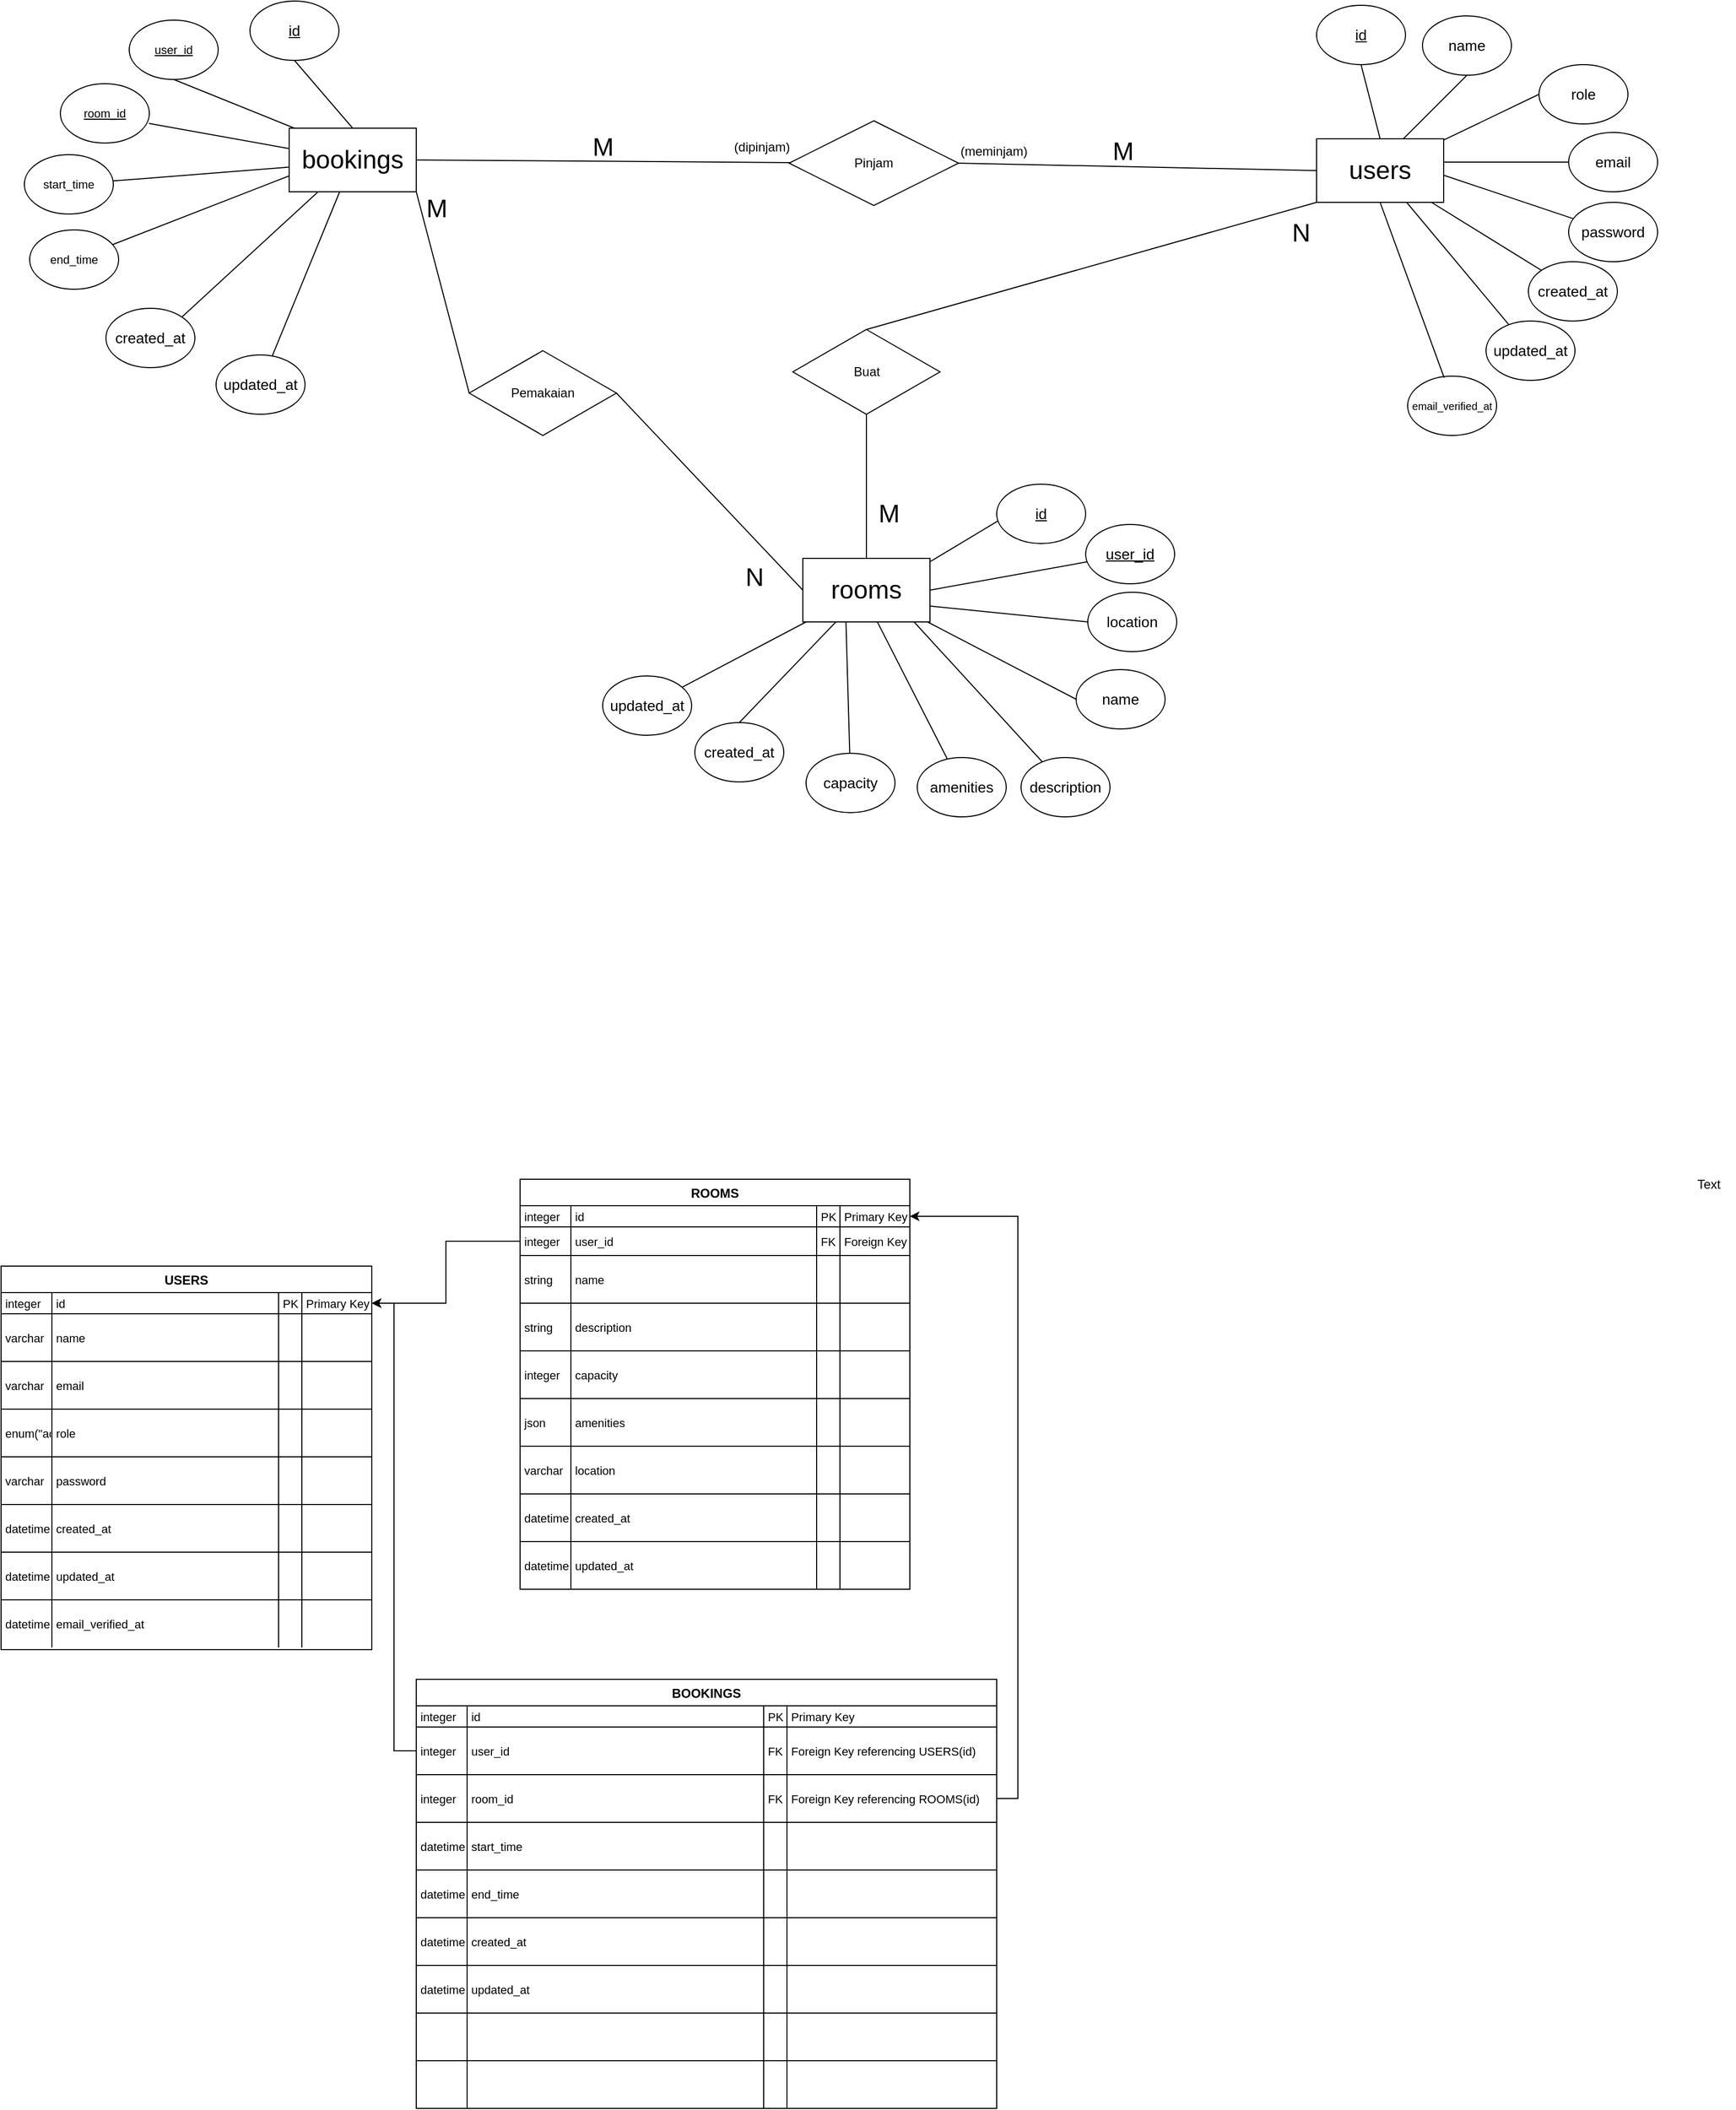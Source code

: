 <mxfile version="28.1.2">
  <diagram name="Halaman-1" id="dI81sPS_uqOxOyNuYDgH">
    <mxGraphModel dx="2907" dy="2872" grid="0" gridSize="10" guides="1" tooltips="1" connect="1" arrows="1" fold="1" page="1" pageScale="1" pageWidth="827" pageHeight="1169" math="0" shadow="0">
      <root>
        <mxCell id="0" />
        <mxCell id="1" parent="0" />
        <mxCell id="2" value="USERS" style="shape=table;startSize=25;container=1;collapsible=0;childLayout=tableLayout;fixedRows=1;rowLines=1;fontStyle=1;align=center;resizeLast=1;" parent="1" vertex="1">
          <mxGeometry x="8" y="90" width="350" height="362" as="geometry" />
        </mxCell>
        <mxCell id="3" style="shape=tableRow;horizontal=0;startSize=0;swimlaneHead=0;swimlaneBody=0;fillColor=none;collapsible=0;dropTarget=0;points=[[0,0.5],[1,0.5]];portConstraint=eastwest;top=0;left=0;right=0;bottom=0;" parent="2" vertex="1">
          <mxGeometry y="25" width="350" height="20" as="geometry" />
        </mxCell>
        <mxCell id="4" value="integer" style="shape=partialRectangle;connectable=0;fillColor=none;top=0;left=0;bottom=0;right=0;align=left;spacingLeft=2;overflow=hidden;fontSize=11;" parent="3" vertex="1">
          <mxGeometry width="48" height="20" as="geometry">
            <mxRectangle width="48" height="20" as="alternateBounds" />
          </mxGeometry>
        </mxCell>
        <mxCell id="5" value="id" style="shape=partialRectangle;connectable=0;fillColor=none;top=0;left=0;bottom=0;right=0;align=left;spacingLeft=2;overflow=hidden;fontSize=11;" parent="3" vertex="1">
          <mxGeometry x="48" width="214" height="20" as="geometry">
            <mxRectangle width="214" height="20" as="alternateBounds" />
          </mxGeometry>
        </mxCell>
        <mxCell id="6" value="PK" style="shape=partialRectangle;connectable=0;fillColor=none;top=0;left=0;bottom=0;right=0;align=left;spacingLeft=2;overflow=hidden;fontSize=11;" parent="3" vertex="1">
          <mxGeometry x="262" width="22" height="20" as="geometry">
            <mxRectangle width="22" height="20" as="alternateBounds" />
          </mxGeometry>
        </mxCell>
        <mxCell id="7" value="Primary Key" style="shape=partialRectangle;connectable=0;fillColor=none;top=0;left=0;bottom=0;right=0;align=left;spacingLeft=2;overflow=hidden;fontSize=11;" parent="3" vertex="1">
          <mxGeometry x="284" width="66" height="20" as="geometry">
            <mxRectangle width="66" height="20" as="alternateBounds" />
          </mxGeometry>
        </mxCell>
        <mxCell id="8" style="shape=tableRow;horizontal=0;startSize=0;swimlaneHead=0;swimlaneBody=0;fillColor=none;collapsible=0;dropTarget=0;points=[[0,0.5],[1,0.5]];portConstraint=eastwest;top=0;left=0;right=0;bottom=0;" parent="2" vertex="1">
          <mxGeometry y="45" width="350" height="45" as="geometry" />
        </mxCell>
        <mxCell id="9" value="varchar " style="shape=partialRectangle;connectable=0;fillColor=none;top=0;left=0;bottom=0;right=0;align=left;spacingLeft=2;overflow=hidden;fontSize=11;" parent="8" vertex="1">
          <mxGeometry width="48" height="45" as="geometry">
            <mxRectangle width="48" height="45" as="alternateBounds" />
          </mxGeometry>
        </mxCell>
        <mxCell id="10" value="name" style="shape=partialRectangle;connectable=0;fillColor=none;top=0;left=0;bottom=0;right=0;align=left;spacingLeft=2;overflow=hidden;fontSize=11;" parent="8" vertex="1">
          <mxGeometry x="48" width="214" height="45" as="geometry">
            <mxRectangle width="214" height="45" as="alternateBounds" />
          </mxGeometry>
        </mxCell>
        <mxCell id="11" value="" style="shape=partialRectangle;connectable=0;fillColor=none;top=0;left=0;bottom=0;right=0;align=left;spacingLeft=2;overflow=hidden;fontSize=11;" parent="8" vertex="1">
          <mxGeometry x="262" width="22" height="45" as="geometry">
            <mxRectangle width="22" height="45" as="alternateBounds" />
          </mxGeometry>
        </mxCell>
        <mxCell id="12" value="" style="shape=partialRectangle;connectable=0;fillColor=none;top=0;left=0;bottom=0;right=0;align=left;spacingLeft=2;overflow=hidden;fontSize=11;" parent="8" vertex="1">
          <mxGeometry x="284" width="66" height="45" as="geometry">
            <mxRectangle width="66" height="45" as="alternateBounds" />
          </mxGeometry>
        </mxCell>
        <mxCell id="13" style="shape=tableRow;horizontal=0;startSize=0;swimlaneHead=0;swimlaneBody=0;fillColor=none;collapsible=0;dropTarget=0;points=[[0,0.5],[1,0.5]];portConstraint=eastwest;top=0;left=0;right=0;bottom=0;" parent="2" vertex="1">
          <mxGeometry y="90" width="350" height="45" as="geometry" />
        </mxCell>
        <mxCell id="14" value="varchar" style="shape=partialRectangle;connectable=0;fillColor=none;top=0;left=0;bottom=0;right=0;align=left;spacingLeft=2;overflow=hidden;fontSize=11;" parent="13" vertex="1">
          <mxGeometry width="48" height="45" as="geometry">
            <mxRectangle width="48" height="45" as="alternateBounds" />
          </mxGeometry>
        </mxCell>
        <mxCell id="15" value="email" style="shape=partialRectangle;connectable=0;fillColor=none;top=0;left=0;bottom=0;right=0;align=left;spacingLeft=2;overflow=hidden;fontSize=11;" parent="13" vertex="1">
          <mxGeometry x="48" width="214" height="45" as="geometry">
            <mxRectangle width="214" height="45" as="alternateBounds" />
          </mxGeometry>
        </mxCell>
        <mxCell id="16" value="" style="shape=partialRectangle;connectable=0;fillColor=none;top=0;left=0;bottom=0;right=0;align=left;spacingLeft=2;overflow=hidden;fontSize=11;" parent="13" vertex="1">
          <mxGeometry x="262" width="22" height="45" as="geometry">
            <mxRectangle width="22" height="45" as="alternateBounds" />
          </mxGeometry>
        </mxCell>
        <mxCell id="17" value="" style="shape=partialRectangle;connectable=0;fillColor=none;top=0;left=0;bottom=0;right=0;align=left;spacingLeft=2;overflow=hidden;fontSize=11;" parent="13" vertex="1">
          <mxGeometry x="284" width="66" height="45" as="geometry">
            <mxRectangle width="66" height="45" as="alternateBounds" />
          </mxGeometry>
        </mxCell>
        <mxCell id="18" style="shape=tableRow;horizontal=0;startSize=0;swimlaneHead=0;swimlaneBody=0;fillColor=none;collapsible=0;dropTarget=0;points=[[0,0.5],[1,0.5]];portConstraint=eastwest;top=0;left=0;right=0;bottom=0;" parent="2" vertex="1">
          <mxGeometry y="135" width="350" height="45" as="geometry" />
        </mxCell>
        <mxCell id="19" value="enum(&quot;admin&quot;, &quot;users&quot;)" style="shape=partialRectangle;connectable=0;fillColor=none;top=0;left=0;bottom=0;right=0;align=left;spacingLeft=2;overflow=hidden;fontSize=11;" parent="18" vertex="1">
          <mxGeometry width="48" height="45" as="geometry">
            <mxRectangle width="48" height="45" as="alternateBounds" />
          </mxGeometry>
        </mxCell>
        <mxCell id="20" value="role" style="shape=partialRectangle;connectable=0;fillColor=none;top=0;left=0;bottom=0;right=0;align=left;spacingLeft=2;overflow=hidden;fontSize=11;" parent="18" vertex="1">
          <mxGeometry x="48" width="214" height="45" as="geometry">
            <mxRectangle width="214" height="45" as="alternateBounds" />
          </mxGeometry>
        </mxCell>
        <mxCell id="21" value="" style="shape=partialRectangle;connectable=0;fillColor=none;top=0;left=0;bottom=0;right=0;align=left;spacingLeft=2;overflow=hidden;fontSize=11;" parent="18" vertex="1">
          <mxGeometry x="262" width="22" height="45" as="geometry">
            <mxRectangle width="22" height="45" as="alternateBounds" />
          </mxGeometry>
        </mxCell>
        <mxCell id="22" value="" style="shape=partialRectangle;connectable=0;fillColor=none;top=0;left=0;bottom=0;right=0;align=left;spacingLeft=2;overflow=hidden;fontSize=11;" parent="18" vertex="1">
          <mxGeometry x="284" width="66" height="45" as="geometry">
            <mxRectangle width="66" height="45" as="alternateBounds" />
          </mxGeometry>
        </mxCell>
        <mxCell id="23" style="shape=tableRow;horizontal=0;startSize=0;swimlaneHead=0;swimlaneBody=0;fillColor=none;collapsible=0;dropTarget=0;points=[[0,0.5],[1,0.5]];portConstraint=eastwest;top=0;left=0;right=0;bottom=0;" parent="2" vertex="1">
          <mxGeometry y="180" width="350" height="45" as="geometry" />
        </mxCell>
        <mxCell id="24" value="varchar" style="shape=partialRectangle;connectable=0;fillColor=none;top=0;left=0;bottom=0;right=0;align=left;spacingLeft=2;overflow=hidden;fontSize=11;" parent="23" vertex="1">
          <mxGeometry width="48" height="45" as="geometry">
            <mxRectangle width="48" height="45" as="alternateBounds" />
          </mxGeometry>
        </mxCell>
        <mxCell id="25" value="password" style="shape=partialRectangle;connectable=0;fillColor=none;top=0;left=0;bottom=0;right=0;align=left;spacingLeft=2;overflow=hidden;fontSize=11;" parent="23" vertex="1">
          <mxGeometry x="48" width="214" height="45" as="geometry">
            <mxRectangle width="214" height="45" as="alternateBounds" />
          </mxGeometry>
        </mxCell>
        <mxCell id="26" value="" style="shape=partialRectangle;connectable=0;fillColor=none;top=0;left=0;bottom=0;right=0;align=left;spacingLeft=2;overflow=hidden;fontSize=11;" parent="23" vertex="1">
          <mxGeometry x="262" width="22" height="45" as="geometry">
            <mxRectangle width="22" height="45" as="alternateBounds" />
          </mxGeometry>
        </mxCell>
        <mxCell id="27" value="" style="shape=partialRectangle;connectable=0;fillColor=none;top=0;left=0;bottom=0;right=0;align=left;spacingLeft=2;overflow=hidden;fontSize=11;" parent="23" vertex="1">
          <mxGeometry x="284" width="66" height="45" as="geometry">
            <mxRectangle width="66" height="45" as="alternateBounds" />
          </mxGeometry>
        </mxCell>
        <mxCell id="28" style="shape=tableRow;horizontal=0;startSize=0;swimlaneHead=0;swimlaneBody=0;fillColor=none;collapsible=0;dropTarget=0;points=[[0,0.5],[1,0.5]];portConstraint=eastwest;top=0;left=0;right=0;bottom=0;" parent="2" vertex="1">
          <mxGeometry y="225" width="350" height="45" as="geometry" />
        </mxCell>
        <mxCell id="29" value="datetime" style="shape=partialRectangle;connectable=0;fillColor=none;top=0;left=0;bottom=0;right=0;align=left;spacingLeft=2;overflow=hidden;fontSize=11;" parent="28" vertex="1">
          <mxGeometry width="48" height="45" as="geometry">
            <mxRectangle width="48" height="45" as="alternateBounds" />
          </mxGeometry>
        </mxCell>
        <mxCell id="30" value="created_at" style="shape=partialRectangle;connectable=0;fillColor=none;top=0;left=0;bottom=0;right=0;align=left;spacingLeft=2;overflow=hidden;fontSize=11;" parent="28" vertex="1">
          <mxGeometry x="48" width="214" height="45" as="geometry">
            <mxRectangle width="214" height="45" as="alternateBounds" />
          </mxGeometry>
        </mxCell>
        <mxCell id="31" value="" style="shape=partialRectangle;connectable=0;fillColor=none;top=0;left=0;bottom=0;right=0;align=left;spacingLeft=2;overflow=hidden;fontSize=11;" parent="28" vertex="1">
          <mxGeometry x="262" width="22" height="45" as="geometry">
            <mxRectangle width="22" height="45" as="alternateBounds" />
          </mxGeometry>
        </mxCell>
        <mxCell id="32" value="" style="shape=partialRectangle;connectable=0;fillColor=none;top=0;left=0;bottom=0;right=0;align=left;spacingLeft=2;overflow=hidden;fontSize=11;" parent="28" vertex="1">
          <mxGeometry x="284" width="66" height="45" as="geometry">
            <mxRectangle width="66" height="45" as="alternateBounds" />
          </mxGeometry>
        </mxCell>
        <mxCell id="33" style="shape=tableRow;horizontal=0;startSize=0;swimlaneHead=0;swimlaneBody=0;fillColor=none;collapsible=0;dropTarget=0;points=[[0,0.5],[1,0.5]];portConstraint=eastwest;top=0;left=0;right=0;bottom=0;" parent="2" vertex="1">
          <mxGeometry y="270" width="350" height="45" as="geometry" />
        </mxCell>
        <mxCell id="34" value="datetime" style="shape=partialRectangle;connectable=0;fillColor=none;top=0;left=0;bottom=0;right=0;align=left;spacingLeft=2;overflow=hidden;fontSize=11;" parent="33" vertex="1">
          <mxGeometry width="48" height="45" as="geometry">
            <mxRectangle width="48" height="45" as="alternateBounds" />
          </mxGeometry>
        </mxCell>
        <mxCell id="35" value="updated_at" style="shape=partialRectangle;connectable=0;fillColor=none;top=0;left=0;bottom=0;right=0;align=left;spacingLeft=2;overflow=hidden;fontSize=11;" parent="33" vertex="1">
          <mxGeometry x="48" width="214" height="45" as="geometry">
            <mxRectangle width="214" height="45" as="alternateBounds" />
          </mxGeometry>
        </mxCell>
        <mxCell id="36" value="" style="shape=partialRectangle;connectable=0;fillColor=none;top=0;left=0;bottom=0;right=0;align=left;spacingLeft=2;overflow=hidden;fontSize=11;" parent="33" vertex="1">
          <mxGeometry x="262" width="22" height="45" as="geometry">
            <mxRectangle width="22" height="45" as="alternateBounds" />
          </mxGeometry>
        </mxCell>
        <mxCell id="37" value="" style="shape=partialRectangle;connectable=0;fillColor=none;top=0;left=0;bottom=0;right=0;align=left;spacingLeft=2;overflow=hidden;fontSize=11;" parent="33" vertex="1">
          <mxGeometry x="284" width="66" height="45" as="geometry">
            <mxRectangle width="66" height="45" as="alternateBounds" />
          </mxGeometry>
        </mxCell>
        <mxCell id="PrrU_9qnJw0Kcy2NUZD8-133" style="shape=tableRow;horizontal=0;startSize=0;swimlaneHead=0;swimlaneBody=0;fillColor=none;collapsible=0;dropTarget=0;points=[[0,0.5],[1,0.5]];portConstraint=eastwest;top=0;left=0;right=0;bottom=0;" parent="2" vertex="1">
          <mxGeometry y="315" width="350" height="45" as="geometry" />
        </mxCell>
        <mxCell id="PrrU_9qnJw0Kcy2NUZD8-134" value="datetime" style="shape=partialRectangle;connectable=0;fillColor=none;top=0;left=0;bottom=0;right=0;align=left;spacingLeft=2;overflow=hidden;fontSize=11;" parent="PrrU_9qnJw0Kcy2NUZD8-133" vertex="1">
          <mxGeometry width="48" height="45" as="geometry">
            <mxRectangle width="48" height="45" as="alternateBounds" />
          </mxGeometry>
        </mxCell>
        <mxCell id="PrrU_9qnJw0Kcy2NUZD8-135" value="email_verified_at" style="shape=partialRectangle;connectable=0;fillColor=none;top=0;left=0;bottom=0;right=0;align=left;spacingLeft=2;overflow=hidden;fontSize=11;" parent="PrrU_9qnJw0Kcy2NUZD8-133" vertex="1">
          <mxGeometry x="48" width="214" height="45" as="geometry">
            <mxRectangle width="214" height="45" as="alternateBounds" />
          </mxGeometry>
        </mxCell>
        <mxCell id="PrrU_9qnJw0Kcy2NUZD8-136" value="" style="shape=partialRectangle;connectable=0;fillColor=none;top=0;left=0;bottom=0;right=0;align=left;spacingLeft=2;overflow=hidden;fontSize=11;" parent="PrrU_9qnJw0Kcy2NUZD8-133" vertex="1">
          <mxGeometry x="262" width="22" height="45" as="geometry">
            <mxRectangle width="22" height="45" as="alternateBounds" />
          </mxGeometry>
        </mxCell>
        <mxCell id="PrrU_9qnJw0Kcy2NUZD8-137" value="" style="shape=partialRectangle;connectable=0;fillColor=none;top=0;left=0;bottom=0;right=0;align=left;spacingLeft=2;overflow=hidden;fontSize=11;" parent="PrrU_9qnJw0Kcy2NUZD8-133" vertex="1">
          <mxGeometry x="284" width="66" height="45" as="geometry">
            <mxRectangle width="66" height="45" as="alternateBounds" />
          </mxGeometry>
        </mxCell>
        <mxCell id="38" value="ROOMS" style="shape=table;startSize=25;container=1;collapsible=0;childLayout=tableLayout;fixedRows=1;rowLines=1;fontStyle=1;align=center;resizeLast=1;" parent="1" vertex="1">
          <mxGeometry x="498" y="8" width="368" height="387" as="geometry" />
        </mxCell>
        <mxCell id="39" style="shape=tableRow;horizontal=0;startSize=0;swimlaneHead=0;swimlaneBody=0;fillColor=none;collapsible=0;dropTarget=0;points=[[0,0.5],[1,0.5]];portConstraint=eastwest;top=0;left=0;right=0;bottom=0;" parent="38" vertex="1">
          <mxGeometry y="25" width="368" height="20" as="geometry" />
        </mxCell>
        <mxCell id="40" value="integer" style="shape=partialRectangle;connectable=0;fillColor=none;top=0;left=0;bottom=0;right=0;align=left;spacingLeft=2;overflow=hidden;fontSize=11;" parent="39" vertex="1">
          <mxGeometry width="48" height="20" as="geometry">
            <mxRectangle width="48" height="20" as="alternateBounds" />
          </mxGeometry>
        </mxCell>
        <mxCell id="41" value="id" style="shape=partialRectangle;connectable=0;fillColor=none;top=0;left=0;bottom=0;right=0;align=left;spacingLeft=2;overflow=hidden;fontSize=11;" parent="39" vertex="1">
          <mxGeometry x="48" width="232" height="20" as="geometry">
            <mxRectangle width="232" height="20" as="alternateBounds" />
          </mxGeometry>
        </mxCell>
        <mxCell id="42" value="PK" style="shape=partialRectangle;connectable=0;fillColor=none;top=0;left=0;bottom=0;right=0;align=left;spacingLeft=2;overflow=hidden;fontSize=11;" parent="39" vertex="1">
          <mxGeometry x="280" width="22" height="20" as="geometry">
            <mxRectangle width="22" height="20" as="alternateBounds" />
          </mxGeometry>
        </mxCell>
        <mxCell id="43" value="Primary Key" style="shape=partialRectangle;connectable=0;fillColor=none;top=0;left=0;bottom=0;right=0;align=left;spacingLeft=2;overflow=hidden;fontSize=11;" parent="39" vertex="1">
          <mxGeometry x="302" width="66" height="20" as="geometry">
            <mxRectangle width="66" height="20" as="alternateBounds" />
          </mxGeometry>
        </mxCell>
        <mxCell id="44" style="shape=tableRow;horizontal=0;startSize=0;swimlaneHead=0;swimlaneBody=0;fillColor=none;collapsible=0;dropTarget=0;points=[[0,0.5],[1,0.5]];portConstraint=eastwest;top=0;left=0;right=0;bottom=0;" parent="38" vertex="1">
          <mxGeometry y="45" width="368" height="27" as="geometry" />
        </mxCell>
        <mxCell id="45" value="integer" style="shape=partialRectangle;connectable=0;fillColor=none;top=0;left=0;bottom=0;right=0;align=left;spacingLeft=2;overflow=hidden;fontSize=11;" parent="44" vertex="1">
          <mxGeometry width="48" height="27" as="geometry">
            <mxRectangle width="48" height="27" as="alternateBounds" />
          </mxGeometry>
        </mxCell>
        <mxCell id="46" value="user_id" style="shape=partialRectangle;connectable=0;fillColor=none;top=0;left=0;bottom=0;right=0;align=left;spacingLeft=2;overflow=hidden;fontSize=11;" parent="44" vertex="1">
          <mxGeometry x="48" width="232" height="27" as="geometry">
            <mxRectangle width="232" height="27" as="alternateBounds" />
          </mxGeometry>
        </mxCell>
        <mxCell id="47" value="FK" style="shape=partialRectangle;connectable=0;fillColor=none;top=0;left=0;bottom=0;right=0;align=left;spacingLeft=2;overflow=hidden;fontSize=11;" parent="44" vertex="1">
          <mxGeometry x="280" width="22" height="27" as="geometry">
            <mxRectangle width="22" height="27" as="alternateBounds" />
          </mxGeometry>
        </mxCell>
        <mxCell id="48" value="Foreign Key referencing USERS(id)" style="shape=partialRectangle;connectable=0;fillColor=none;top=0;left=0;bottom=0;right=0;align=left;spacingLeft=2;overflow=hidden;fontSize=11;" parent="44" vertex="1">
          <mxGeometry x="302" width="66" height="27" as="geometry">
            <mxRectangle width="66" height="27" as="alternateBounds" />
          </mxGeometry>
        </mxCell>
        <mxCell id="49" style="shape=tableRow;horizontal=0;startSize=0;swimlaneHead=0;swimlaneBody=0;fillColor=none;collapsible=0;dropTarget=0;points=[[0,0.5],[1,0.5]];portConstraint=eastwest;top=0;left=0;right=0;bottom=0;" parent="38" vertex="1">
          <mxGeometry y="72" width="368" height="45" as="geometry" />
        </mxCell>
        <mxCell id="50" value="string" style="shape=partialRectangle;connectable=0;fillColor=none;top=0;left=0;bottom=0;right=0;align=left;spacingLeft=2;overflow=hidden;fontSize=11;" parent="49" vertex="1">
          <mxGeometry width="48" height="45" as="geometry">
            <mxRectangle width="48" height="45" as="alternateBounds" />
          </mxGeometry>
        </mxCell>
        <mxCell id="51" value="name" style="shape=partialRectangle;connectable=0;fillColor=none;top=0;left=0;bottom=0;right=0;align=left;spacingLeft=2;overflow=hidden;fontSize=11;" parent="49" vertex="1">
          <mxGeometry x="48" width="232" height="45" as="geometry">
            <mxRectangle width="232" height="45" as="alternateBounds" />
          </mxGeometry>
        </mxCell>
        <mxCell id="52" value="" style="shape=partialRectangle;connectable=0;fillColor=none;top=0;left=0;bottom=0;right=0;align=left;spacingLeft=2;overflow=hidden;fontSize=11;" parent="49" vertex="1">
          <mxGeometry x="280" width="22" height="45" as="geometry">
            <mxRectangle width="22" height="45" as="alternateBounds" />
          </mxGeometry>
        </mxCell>
        <mxCell id="53" value="" style="shape=partialRectangle;connectable=0;fillColor=none;top=0;left=0;bottom=0;right=0;align=left;spacingLeft=2;overflow=hidden;fontSize=11;" parent="49" vertex="1">
          <mxGeometry x="302" width="66" height="45" as="geometry">
            <mxRectangle width="66" height="45" as="alternateBounds" />
          </mxGeometry>
        </mxCell>
        <mxCell id="54" style="shape=tableRow;horizontal=0;startSize=0;swimlaneHead=0;swimlaneBody=0;fillColor=none;collapsible=0;dropTarget=0;points=[[0,0.5],[1,0.5]];portConstraint=eastwest;top=0;left=0;right=0;bottom=0;" parent="38" vertex="1">
          <mxGeometry y="117" width="368" height="45" as="geometry" />
        </mxCell>
        <mxCell id="55" value="string" style="shape=partialRectangle;connectable=0;fillColor=none;top=0;left=0;bottom=0;right=0;align=left;spacingLeft=2;overflow=hidden;fontSize=11;" parent="54" vertex="1">
          <mxGeometry width="48" height="45" as="geometry">
            <mxRectangle width="48" height="45" as="alternateBounds" />
          </mxGeometry>
        </mxCell>
        <mxCell id="56" value="description" style="shape=partialRectangle;connectable=0;fillColor=none;top=0;left=0;bottom=0;right=0;align=left;spacingLeft=2;overflow=hidden;fontSize=11;" parent="54" vertex="1">
          <mxGeometry x="48" width="232" height="45" as="geometry">
            <mxRectangle width="232" height="45" as="alternateBounds" />
          </mxGeometry>
        </mxCell>
        <mxCell id="57" value="" style="shape=partialRectangle;connectable=0;fillColor=none;top=0;left=0;bottom=0;right=0;align=left;spacingLeft=2;overflow=hidden;fontSize=11;" parent="54" vertex="1">
          <mxGeometry x="280" width="22" height="45" as="geometry">
            <mxRectangle width="22" height="45" as="alternateBounds" />
          </mxGeometry>
        </mxCell>
        <mxCell id="58" value="" style="shape=partialRectangle;connectable=0;fillColor=none;top=0;left=0;bottom=0;right=0;align=left;spacingLeft=2;overflow=hidden;fontSize=11;" parent="54" vertex="1">
          <mxGeometry x="302" width="66" height="45" as="geometry">
            <mxRectangle width="66" height="45" as="alternateBounds" />
          </mxGeometry>
        </mxCell>
        <mxCell id="59" style="shape=tableRow;horizontal=0;startSize=0;swimlaneHead=0;swimlaneBody=0;fillColor=none;collapsible=0;dropTarget=0;points=[[0,0.5],[1,0.5]];portConstraint=eastwest;top=0;left=0;right=0;bottom=0;" parent="38" vertex="1">
          <mxGeometry y="162" width="368" height="45" as="geometry" />
        </mxCell>
        <mxCell id="60" value="integer" style="shape=partialRectangle;connectable=0;fillColor=none;top=0;left=0;bottom=0;right=0;align=left;spacingLeft=2;overflow=hidden;fontSize=11;" parent="59" vertex="1">
          <mxGeometry width="48" height="45" as="geometry">
            <mxRectangle width="48" height="45" as="alternateBounds" />
          </mxGeometry>
        </mxCell>
        <mxCell id="61" value="capacity" style="shape=partialRectangle;connectable=0;fillColor=none;top=0;left=0;bottom=0;right=0;align=left;spacingLeft=2;overflow=hidden;fontSize=11;" parent="59" vertex="1">
          <mxGeometry x="48" width="232" height="45" as="geometry">
            <mxRectangle width="232" height="45" as="alternateBounds" />
          </mxGeometry>
        </mxCell>
        <mxCell id="62" value="" style="shape=partialRectangle;connectable=0;fillColor=none;top=0;left=0;bottom=0;right=0;align=left;spacingLeft=2;overflow=hidden;fontSize=11;" parent="59" vertex="1">
          <mxGeometry x="280" width="22" height="45" as="geometry">
            <mxRectangle width="22" height="45" as="alternateBounds" />
          </mxGeometry>
        </mxCell>
        <mxCell id="63" value="" style="shape=partialRectangle;connectable=0;fillColor=none;top=0;left=0;bottom=0;right=0;align=left;spacingLeft=2;overflow=hidden;fontSize=11;" parent="59" vertex="1">
          <mxGeometry x="302" width="66" height="45" as="geometry">
            <mxRectangle width="66" height="45" as="alternateBounds" />
          </mxGeometry>
        </mxCell>
        <mxCell id="64" style="shape=tableRow;horizontal=0;startSize=0;swimlaneHead=0;swimlaneBody=0;fillColor=none;collapsible=0;dropTarget=0;points=[[0,0.5],[1,0.5]];portConstraint=eastwest;top=0;left=0;right=0;bottom=0;" parent="38" vertex="1">
          <mxGeometry y="207" width="368" height="45" as="geometry" />
        </mxCell>
        <mxCell id="65" value="json" style="shape=partialRectangle;connectable=0;fillColor=none;top=0;left=0;bottom=0;right=0;align=left;spacingLeft=2;overflow=hidden;fontSize=11;" parent="64" vertex="1">
          <mxGeometry width="48" height="45" as="geometry">
            <mxRectangle width="48" height="45" as="alternateBounds" />
          </mxGeometry>
        </mxCell>
        <mxCell id="66" value="amenities" style="shape=partialRectangle;connectable=0;fillColor=none;top=0;left=0;bottom=0;right=0;align=left;spacingLeft=2;overflow=hidden;fontSize=11;" parent="64" vertex="1">
          <mxGeometry x="48" width="232" height="45" as="geometry">
            <mxRectangle width="232" height="45" as="alternateBounds" />
          </mxGeometry>
        </mxCell>
        <mxCell id="67" value="" style="shape=partialRectangle;connectable=0;fillColor=none;top=0;left=0;bottom=0;right=0;align=left;spacingLeft=2;overflow=hidden;fontSize=11;" parent="64" vertex="1">
          <mxGeometry x="280" width="22" height="45" as="geometry">
            <mxRectangle width="22" height="45" as="alternateBounds" />
          </mxGeometry>
        </mxCell>
        <mxCell id="68" value="" style="shape=partialRectangle;connectable=0;fillColor=none;top=0;left=0;bottom=0;right=0;align=left;spacingLeft=2;overflow=hidden;fontSize=11;" parent="64" vertex="1">
          <mxGeometry x="302" width="66" height="45" as="geometry">
            <mxRectangle width="66" height="45" as="alternateBounds" />
          </mxGeometry>
        </mxCell>
        <mxCell id="69" style="shape=tableRow;horizontal=0;startSize=0;swimlaneHead=0;swimlaneBody=0;fillColor=none;collapsible=0;dropTarget=0;points=[[0,0.5],[1,0.5]];portConstraint=eastwest;top=0;left=0;right=0;bottom=0;" parent="38" vertex="1">
          <mxGeometry y="252" width="368" height="45" as="geometry" />
        </mxCell>
        <mxCell id="70" value="varchar" style="shape=partialRectangle;connectable=0;fillColor=none;top=0;left=0;bottom=0;right=0;align=left;spacingLeft=2;overflow=hidden;fontSize=11;" parent="69" vertex="1">
          <mxGeometry width="48" height="45" as="geometry">
            <mxRectangle width="48" height="45" as="alternateBounds" />
          </mxGeometry>
        </mxCell>
        <mxCell id="71" value="location" style="shape=partialRectangle;connectable=0;fillColor=none;top=0;left=0;bottom=0;right=0;align=left;spacingLeft=2;overflow=hidden;fontSize=11;" parent="69" vertex="1">
          <mxGeometry x="48" width="232" height="45" as="geometry">
            <mxRectangle width="232" height="45" as="alternateBounds" />
          </mxGeometry>
        </mxCell>
        <mxCell id="72" value="" style="shape=partialRectangle;connectable=0;fillColor=none;top=0;left=0;bottom=0;right=0;align=left;spacingLeft=2;overflow=hidden;fontSize=11;" parent="69" vertex="1">
          <mxGeometry x="280" width="22" height="45" as="geometry">
            <mxRectangle width="22" height="45" as="alternateBounds" />
          </mxGeometry>
        </mxCell>
        <mxCell id="73" value="" style="shape=partialRectangle;connectable=0;fillColor=none;top=0;left=0;bottom=0;right=0;align=left;spacingLeft=2;overflow=hidden;fontSize=11;" parent="69" vertex="1">
          <mxGeometry x="302" width="66" height="45" as="geometry">
            <mxRectangle width="66" height="45" as="alternateBounds" />
          </mxGeometry>
        </mxCell>
        <mxCell id="74" style="shape=tableRow;horizontal=0;startSize=0;swimlaneHead=0;swimlaneBody=0;fillColor=none;collapsible=0;dropTarget=0;points=[[0,0.5],[1,0.5]];portConstraint=eastwest;top=0;left=0;right=0;bottom=0;" parent="38" vertex="1">
          <mxGeometry y="297" width="368" height="45" as="geometry" />
        </mxCell>
        <mxCell id="75" value="datetime" style="shape=partialRectangle;connectable=0;fillColor=none;top=0;left=0;bottom=0;right=0;align=left;spacingLeft=2;overflow=hidden;fontSize=11;" parent="74" vertex="1">
          <mxGeometry width="48" height="45" as="geometry">
            <mxRectangle width="48" height="45" as="alternateBounds" />
          </mxGeometry>
        </mxCell>
        <mxCell id="76" value="created_at" style="shape=partialRectangle;connectable=0;fillColor=none;top=0;left=0;bottom=0;right=0;align=left;spacingLeft=2;overflow=hidden;fontSize=11;" parent="74" vertex="1">
          <mxGeometry x="48" width="232" height="45" as="geometry">
            <mxRectangle width="232" height="45" as="alternateBounds" />
          </mxGeometry>
        </mxCell>
        <mxCell id="77" value="" style="shape=partialRectangle;connectable=0;fillColor=none;top=0;left=0;bottom=0;right=0;align=left;spacingLeft=2;overflow=hidden;fontSize=11;" parent="74" vertex="1">
          <mxGeometry x="280" width="22" height="45" as="geometry">
            <mxRectangle width="22" height="45" as="alternateBounds" />
          </mxGeometry>
        </mxCell>
        <mxCell id="78" value="" style="shape=partialRectangle;connectable=0;fillColor=none;top=0;left=0;bottom=0;right=0;align=left;spacingLeft=2;overflow=hidden;fontSize=11;" parent="74" vertex="1">
          <mxGeometry x="302" width="66" height="45" as="geometry">
            <mxRectangle width="66" height="45" as="alternateBounds" />
          </mxGeometry>
        </mxCell>
        <mxCell id="PrrU_9qnJw0Kcy2NUZD8-162" style="shape=tableRow;horizontal=0;startSize=0;swimlaneHead=0;swimlaneBody=0;fillColor=none;collapsible=0;dropTarget=0;points=[[0,0.5],[1,0.5]];portConstraint=eastwest;top=0;left=0;right=0;bottom=0;" parent="38" vertex="1">
          <mxGeometry y="342" width="368" height="45" as="geometry" />
        </mxCell>
        <mxCell id="PrrU_9qnJw0Kcy2NUZD8-163" value="datetime" style="shape=partialRectangle;connectable=0;fillColor=none;top=0;left=0;bottom=0;right=0;align=left;spacingLeft=2;overflow=hidden;fontSize=11;" parent="PrrU_9qnJw0Kcy2NUZD8-162" vertex="1">
          <mxGeometry width="48" height="45" as="geometry">
            <mxRectangle width="48" height="45" as="alternateBounds" />
          </mxGeometry>
        </mxCell>
        <mxCell id="PrrU_9qnJw0Kcy2NUZD8-164" value="updated_at" style="shape=partialRectangle;connectable=0;fillColor=none;top=0;left=0;bottom=0;right=0;align=left;spacingLeft=2;overflow=hidden;fontSize=11;" parent="PrrU_9qnJw0Kcy2NUZD8-162" vertex="1">
          <mxGeometry x="48" width="232" height="45" as="geometry">
            <mxRectangle width="232" height="45" as="alternateBounds" />
          </mxGeometry>
        </mxCell>
        <mxCell id="PrrU_9qnJw0Kcy2NUZD8-165" value="" style="shape=partialRectangle;connectable=0;fillColor=none;top=0;left=0;bottom=0;right=0;align=left;spacingLeft=2;overflow=hidden;fontSize=11;" parent="PrrU_9qnJw0Kcy2NUZD8-162" vertex="1">
          <mxGeometry x="280" width="22" height="45" as="geometry">
            <mxRectangle width="22" height="45" as="alternateBounds" />
          </mxGeometry>
        </mxCell>
        <mxCell id="PrrU_9qnJw0Kcy2NUZD8-166" value="" style="shape=partialRectangle;connectable=0;fillColor=none;top=0;left=0;bottom=0;right=0;align=left;spacingLeft=2;overflow=hidden;fontSize=11;" parent="PrrU_9qnJw0Kcy2NUZD8-162" vertex="1">
          <mxGeometry x="302" width="66" height="45" as="geometry">
            <mxRectangle width="66" height="45" as="alternateBounds" />
          </mxGeometry>
        </mxCell>
        <mxCell id="79" value="BOOKINGS" style="shape=table;startSize=25;container=1;collapsible=0;childLayout=tableLayout;fixedRows=1;rowLines=1;fontStyle=1;align=center;resizeLast=1;" parent="1" vertex="1">
          <mxGeometry x="400" y="480" width="548" height="405" as="geometry" />
        </mxCell>
        <mxCell id="80" style="shape=tableRow;horizontal=0;startSize=0;swimlaneHead=0;swimlaneBody=0;fillColor=none;collapsible=0;dropTarget=0;points=[[0,0.5],[1,0.5]];portConstraint=eastwest;top=0;left=0;right=0;bottom=0;" parent="79" vertex="1">
          <mxGeometry y="25" width="548" height="20" as="geometry" />
        </mxCell>
        <mxCell id="81" value="integer" style="shape=partialRectangle;connectable=0;fillColor=none;top=0;left=0;bottom=0;right=0;align=left;spacingLeft=2;overflow=hidden;fontSize=11;" parent="80" vertex="1">
          <mxGeometry width="48" height="20" as="geometry">
            <mxRectangle width="48" height="20" as="alternateBounds" />
          </mxGeometry>
        </mxCell>
        <mxCell id="82" value="id" style="shape=partialRectangle;connectable=0;fillColor=none;top=0;left=0;bottom=0;right=0;align=left;spacingLeft=2;overflow=hidden;fontSize=11;" parent="80" vertex="1">
          <mxGeometry x="48" width="280" height="20" as="geometry">
            <mxRectangle width="280" height="20" as="alternateBounds" />
          </mxGeometry>
        </mxCell>
        <mxCell id="83" value="PK" style="shape=partialRectangle;connectable=0;fillColor=none;top=0;left=0;bottom=0;right=0;align=left;spacingLeft=2;overflow=hidden;fontSize=11;" parent="80" vertex="1">
          <mxGeometry x="328" width="22" height="20" as="geometry">
            <mxRectangle width="22" height="20" as="alternateBounds" />
          </mxGeometry>
        </mxCell>
        <mxCell id="84" value="Primary Key" style="shape=partialRectangle;connectable=0;fillColor=none;top=0;left=0;bottom=0;right=0;align=left;spacingLeft=2;overflow=hidden;fontSize=11;" parent="80" vertex="1">
          <mxGeometry x="350" width="198" height="20" as="geometry">
            <mxRectangle width="198" height="20" as="alternateBounds" />
          </mxGeometry>
        </mxCell>
        <mxCell id="85" style="shape=tableRow;horizontal=0;startSize=0;swimlaneHead=0;swimlaneBody=0;fillColor=none;collapsible=0;dropTarget=0;points=[[0,0.5],[1,0.5]];portConstraint=eastwest;top=0;left=0;right=0;bottom=0;" parent="79" vertex="1">
          <mxGeometry y="45" width="548" height="45" as="geometry" />
        </mxCell>
        <mxCell id="86" value="integer" style="shape=partialRectangle;connectable=0;fillColor=none;top=0;left=0;bottom=0;right=0;align=left;spacingLeft=2;overflow=hidden;fontSize=11;" parent="85" vertex="1">
          <mxGeometry width="48" height="45" as="geometry">
            <mxRectangle width="48" height="45" as="alternateBounds" />
          </mxGeometry>
        </mxCell>
        <mxCell id="87" value="user_id" style="shape=partialRectangle;connectable=0;fillColor=none;top=0;left=0;bottom=0;right=0;align=left;spacingLeft=2;overflow=hidden;fontSize=11;" parent="85" vertex="1">
          <mxGeometry x="48" width="280" height="45" as="geometry">
            <mxRectangle width="280" height="45" as="alternateBounds" />
          </mxGeometry>
        </mxCell>
        <mxCell id="88" value="FK" style="shape=partialRectangle;connectable=0;fillColor=none;top=0;left=0;bottom=0;right=0;align=left;spacingLeft=2;overflow=hidden;fontSize=11;" parent="85" vertex="1">
          <mxGeometry x="328" width="22" height="45" as="geometry">
            <mxRectangle width="22" height="45" as="alternateBounds" />
          </mxGeometry>
        </mxCell>
        <mxCell id="89" value="Foreign Key referencing USERS(id)" style="shape=partialRectangle;connectable=0;fillColor=none;top=0;left=0;bottom=0;right=0;align=left;spacingLeft=2;overflow=hidden;fontSize=11;" parent="85" vertex="1">
          <mxGeometry x="350" width="198" height="45" as="geometry">
            <mxRectangle width="198" height="45" as="alternateBounds" />
          </mxGeometry>
        </mxCell>
        <mxCell id="90" style="shape=tableRow;horizontal=0;startSize=0;swimlaneHead=0;swimlaneBody=0;fillColor=none;collapsible=0;dropTarget=0;points=[[0,0.5],[1,0.5]];portConstraint=eastwest;top=0;left=0;right=0;bottom=0;" parent="79" vertex="1">
          <mxGeometry y="90" width="548" height="45" as="geometry" />
        </mxCell>
        <mxCell id="91" value="integer" style="shape=partialRectangle;connectable=0;fillColor=none;top=0;left=0;bottom=0;right=0;align=left;spacingLeft=2;overflow=hidden;fontSize=11;" parent="90" vertex="1">
          <mxGeometry width="48" height="45" as="geometry">
            <mxRectangle width="48" height="45" as="alternateBounds" />
          </mxGeometry>
        </mxCell>
        <mxCell id="92" value="room_id" style="shape=partialRectangle;connectable=0;fillColor=none;top=0;left=0;bottom=0;right=0;align=left;spacingLeft=2;overflow=hidden;fontSize=11;" parent="90" vertex="1">
          <mxGeometry x="48" width="280" height="45" as="geometry">
            <mxRectangle width="280" height="45" as="alternateBounds" />
          </mxGeometry>
        </mxCell>
        <mxCell id="93" value="FK" style="shape=partialRectangle;connectable=0;fillColor=none;top=0;left=0;bottom=0;right=0;align=left;spacingLeft=2;overflow=hidden;fontSize=11;" parent="90" vertex="1">
          <mxGeometry x="328" width="22" height="45" as="geometry">
            <mxRectangle width="22" height="45" as="alternateBounds" />
          </mxGeometry>
        </mxCell>
        <mxCell id="94" value="Foreign Key referencing ROOMS(id)" style="shape=partialRectangle;connectable=0;fillColor=none;top=0;left=0;bottom=0;right=0;align=left;spacingLeft=2;overflow=hidden;fontSize=11;" parent="90" vertex="1">
          <mxGeometry x="350" width="198" height="45" as="geometry">
            <mxRectangle width="198" height="45" as="alternateBounds" />
          </mxGeometry>
        </mxCell>
        <mxCell id="95" style="shape=tableRow;horizontal=0;startSize=0;swimlaneHead=0;swimlaneBody=0;fillColor=none;collapsible=0;dropTarget=0;points=[[0,0.5],[1,0.5]];portConstraint=eastwest;top=0;left=0;right=0;bottom=0;" parent="79" vertex="1">
          <mxGeometry y="135" width="548" height="45" as="geometry" />
        </mxCell>
        <mxCell id="96" value="datetime" style="shape=partialRectangle;connectable=0;fillColor=none;top=0;left=0;bottom=0;right=0;align=left;spacingLeft=2;overflow=hidden;fontSize=11;" parent="95" vertex="1">
          <mxGeometry width="48" height="45" as="geometry">
            <mxRectangle width="48" height="45" as="alternateBounds" />
          </mxGeometry>
        </mxCell>
        <mxCell id="97" value="start_time" style="shape=partialRectangle;connectable=0;fillColor=none;top=0;left=0;bottom=0;right=0;align=left;spacingLeft=2;overflow=hidden;fontSize=11;" parent="95" vertex="1">
          <mxGeometry x="48" width="280" height="45" as="geometry">
            <mxRectangle width="280" height="45" as="alternateBounds" />
          </mxGeometry>
        </mxCell>
        <mxCell id="98" value="" style="shape=partialRectangle;connectable=0;fillColor=none;top=0;left=0;bottom=0;right=0;align=left;spacingLeft=2;overflow=hidden;fontSize=11;" parent="95" vertex="1">
          <mxGeometry x="328" width="22" height="45" as="geometry">
            <mxRectangle width="22" height="45" as="alternateBounds" />
          </mxGeometry>
        </mxCell>
        <mxCell id="99" value="" style="shape=partialRectangle;connectable=0;fillColor=none;top=0;left=0;bottom=0;right=0;align=left;spacingLeft=2;overflow=hidden;fontSize=11;" parent="95" vertex="1">
          <mxGeometry x="350" width="198" height="45" as="geometry">
            <mxRectangle width="198" height="45" as="alternateBounds" />
          </mxGeometry>
        </mxCell>
        <mxCell id="100" style="shape=tableRow;horizontal=0;startSize=0;swimlaneHead=0;swimlaneBody=0;fillColor=none;collapsible=0;dropTarget=0;points=[[0,0.5],[1,0.5]];portConstraint=eastwest;top=0;left=0;right=0;bottom=0;" parent="79" vertex="1">
          <mxGeometry y="180" width="548" height="45" as="geometry" />
        </mxCell>
        <mxCell id="101" value="datetime" style="shape=partialRectangle;connectable=0;fillColor=none;top=0;left=0;bottom=0;right=0;align=left;spacingLeft=2;overflow=hidden;fontSize=11;" parent="100" vertex="1">
          <mxGeometry width="48" height="45" as="geometry">
            <mxRectangle width="48" height="45" as="alternateBounds" />
          </mxGeometry>
        </mxCell>
        <mxCell id="102" value="end_time" style="shape=partialRectangle;connectable=0;fillColor=none;top=0;left=0;bottom=0;right=0;align=left;spacingLeft=2;overflow=hidden;fontSize=11;" parent="100" vertex="1">
          <mxGeometry x="48" width="280" height="45" as="geometry">
            <mxRectangle width="280" height="45" as="alternateBounds" />
          </mxGeometry>
        </mxCell>
        <mxCell id="103" value="" style="shape=partialRectangle;connectable=0;fillColor=none;top=0;left=0;bottom=0;right=0;align=left;spacingLeft=2;overflow=hidden;fontSize=11;" parent="100" vertex="1">
          <mxGeometry x="328" width="22" height="45" as="geometry">
            <mxRectangle width="22" height="45" as="alternateBounds" />
          </mxGeometry>
        </mxCell>
        <mxCell id="104" value="" style="shape=partialRectangle;connectable=0;fillColor=none;top=0;left=0;bottom=0;right=0;align=left;spacingLeft=2;overflow=hidden;fontSize=11;" parent="100" vertex="1">
          <mxGeometry x="350" width="198" height="45" as="geometry">
            <mxRectangle width="198" height="45" as="alternateBounds" />
          </mxGeometry>
        </mxCell>
        <mxCell id="105" style="shape=tableRow;horizontal=0;startSize=0;swimlaneHead=0;swimlaneBody=0;fillColor=none;collapsible=0;dropTarget=0;points=[[0,0.5],[1,0.5]];portConstraint=eastwest;top=0;left=0;right=0;bottom=0;" parent="79" vertex="1">
          <mxGeometry y="225" width="548" height="45" as="geometry" />
        </mxCell>
        <mxCell id="106" value="datetime" style="shape=partialRectangle;connectable=0;fillColor=none;top=0;left=0;bottom=0;right=0;align=left;spacingLeft=2;overflow=hidden;fontSize=11;" parent="105" vertex="1">
          <mxGeometry width="48" height="45" as="geometry">
            <mxRectangle width="48" height="45" as="alternateBounds" />
          </mxGeometry>
        </mxCell>
        <mxCell id="107" value="created_at" style="shape=partialRectangle;connectable=0;fillColor=none;top=0;left=0;bottom=0;right=0;align=left;spacingLeft=2;overflow=hidden;fontSize=11;" parent="105" vertex="1">
          <mxGeometry x="48" width="280" height="45" as="geometry">
            <mxRectangle width="280" height="45" as="alternateBounds" />
          </mxGeometry>
        </mxCell>
        <mxCell id="108" value="" style="shape=partialRectangle;connectable=0;fillColor=none;top=0;left=0;bottom=0;right=0;align=left;spacingLeft=2;overflow=hidden;fontSize=11;" parent="105" vertex="1">
          <mxGeometry x="328" width="22" height="45" as="geometry">
            <mxRectangle width="22" height="45" as="alternateBounds" />
          </mxGeometry>
        </mxCell>
        <mxCell id="109" value="" style="shape=partialRectangle;connectable=0;fillColor=none;top=0;left=0;bottom=0;right=0;align=left;spacingLeft=2;overflow=hidden;fontSize=11;" parent="105" vertex="1">
          <mxGeometry x="350" width="198" height="45" as="geometry">
            <mxRectangle width="198" height="45" as="alternateBounds" />
          </mxGeometry>
        </mxCell>
        <mxCell id="110" style="shape=tableRow;horizontal=0;startSize=0;swimlaneHead=0;swimlaneBody=0;fillColor=none;collapsible=0;dropTarget=0;points=[[0,0.5],[1,0.5]];portConstraint=eastwest;top=0;left=0;right=0;bottom=0;" parent="79" vertex="1">
          <mxGeometry y="270" width="548" height="45" as="geometry" />
        </mxCell>
        <mxCell id="111" value="datetime" style="shape=partialRectangle;connectable=0;fillColor=none;top=0;left=0;bottom=0;right=0;align=left;spacingLeft=2;overflow=hidden;fontSize=11;" parent="110" vertex="1">
          <mxGeometry width="48" height="45" as="geometry">
            <mxRectangle width="48" height="45" as="alternateBounds" />
          </mxGeometry>
        </mxCell>
        <mxCell id="112" value="updated_at" style="shape=partialRectangle;connectable=0;fillColor=none;top=0;left=0;bottom=0;right=0;align=left;spacingLeft=2;overflow=hidden;fontSize=11;" parent="110" vertex="1">
          <mxGeometry x="48" width="280" height="45" as="geometry">
            <mxRectangle width="280" height="45" as="alternateBounds" />
          </mxGeometry>
        </mxCell>
        <mxCell id="113" value="" style="shape=partialRectangle;connectable=0;fillColor=none;top=0;left=0;bottom=0;right=0;align=left;spacingLeft=2;overflow=hidden;fontSize=11;" parent="110" vertex="1">
          <mxGeometry x="328" width="22" height="45" as="geometry">
            <mxRectangle width="22" height="45" as="alternateBounds" />
          </mxGeometry>
        </mxCell>
        <mxCell id="114" value="" style="shape=partialRectangle;connectable=0;fillColor=none;top=0;left=0;bottom=0;right=0;align=left;spacingLeft=2;overflow=hidden;fontSize=11;" parent="110" vertex="1">
          <mxGeometry x="350" width="198" height="45" as="geometry">
            <mxRectangle width="198" height="45" as="alternateBounds" />
          </mxGeometry>
        </mxCell>
        <mxCell id="115" style="shape=tableRow;horizontal=0;startSize=0;swimlaneHead=0;swimlaneBody=0;fillColor=none;collapsible=0;dropTarget=0;points=[[0,0.5],[1,0.5]];portConstraint=eastwest;top=0;left=0;right=0;bottom=0;" parent="79" vertex="1">
          <mxGeometry y="315" width="548" height="45" as="geometry" />
        </mxCell>
        <mxCell id="116" value="" style="shape=partialRectangle;connectable=0;fillColor=none;top=0;left=0;bottom=0;right=0;align=left;spacingLeft=2;overflow=hidden;fontSize=11;" parent="115" vertex="1">
          <mxGeometry width="48" height="45" as="geometry">
            <mxRectangle width="48" height="45" as="alternateBounds" />
          </mxGeometry>
        </mxCell>
        <mxCell id="117" value="" style="shape=partialRectangle;connectable=0;fillColor=none;top=0;left=0;bottom=0;right=0;align=left;spacingLeft=2;overflow=hidden;fontSize=11;" parent="115" vertex="1">
          <mxGeometry x="48" width="280" height="45" as="geometry">
            <mxRectangle width="280" height="45" as="alternateBounds" />
          </mxGeometry>
        </mxCell>
        <mxCell id="118" value="" style="shape=partialRectangle;connectable=0;fillColor=none;top=0;left=0;bottom=0;right=0;align=left;spacingLeft=2;overflow=hidden;fontSize=11;" parent="115" vertex="1">
          <mxGeometry x="328" width="22" height="45" as="geometry">
            <mxRectangle width="22" height="45" as="alternateBounds" />
          </mxGeometry>
        </mxCell>
        <mxCell id="119" value="" style="shape=partialRectangle;connectable=0;fillColor=none;top=0;left=0;bottom=0;right=0;align=left;spacingLeft=2;overflow=hidden;fontSize=11;" parent="115" vertex="1">
          <mxGeometry x="350" width="198" height="45" as="geometry">
            <mxRectangle width="198" height="45" as="alternateBounds" />
          </mxGeometry>
        </mxCell>
        <mxCell id="120" style="shape=tableRow;horizontal=0;startSize=0;swimlaneHead=0;swimlaneBody=0;fillColor=none;collapsible=0;dropTarget=0;points=[[0,0.5],[1,0.5]];portConstraint=eastwest;top=0;left=0;right=0;bottom=0;" parent="79" vertex="1">
          <mxGeometry y="360" width="548" height="45" as="geometry" />
        </mxCell>
        <mxCell id="121" value="" style="shape=partialRectangle;connectable=0;fillColor=none;top=0;left=0;bottom=0;right=0;align=left;spacingLeft=2;overflow=hidden;fontSize=11;" parent="120" vertex="1">
          <mxGeometry width="48" height="45" as="geometry">
            <mxRectangle width="48" height="45" as="alternateBounds" />
          </mxGeometry>
        </mxCell>
        <mxCell id="122" value="" style="shape=partialRectangle;connectable=0;fillColor=none;top=0;left=0;bottom=0;right=0;align=left;spacingLeft=2;overflow=hidden;fontSize=11;" parent="120" vertex="1">
          <mxGeometry x="48" width="280" height="45" as="geometry">
            <mxRectangle width="280" height="45" as="alternateBounds" />
          </mxGeometry>
        </mxCell>
        <mxCell id="123" value="" style="shape=partialRectangle;connectable=0;fillColor=none;top=0;left=0;bottom=0;right=0;align=left;spacingLeft=2;overflow=hidden;fontSize=11;" parent="120" vertex="1">
          <mxGeometry x="328" width="22" height="45" as="geometry">
            <mxRectangle width="22" height="45" as="alternateBounds" />
          </mxGeometry>
        </mxCell>
        <mxCell id="124" value="" style="shape=partialRectangle;connectable=0;fillColor=none;top=0;left=0;bottom=0;right=0;align=left;spacingLeft=2;overflow=hidden;fontSize=11;" parent="120" vertex="1">
          <mxGeometry x="350" width="198" height="45" as="geometry">
            <mxRectangle width="198" height="45" as="alternateBounds" />
          </mxGeometry>
        </mxCell>
        <mxCell id="PrrU_9qnJw0Kcy2NUZD8-140" style="edgeStyle=orthogonalEdgeStyle;rounded=0;orthogonalLoop=1;jettySize=auto;html=1;" parent="1" source="44" target="3" edge="1">
          <mxGeometry relative="1" as="geometry" />
        </mxCell>
        <mxCell id="PrrU_9qnJw0Kcy2NUZD8-141" style="edgeStyle=orthogonalEdgeStyle;rounded=0;orthogonalLoop=1;jettySize=auto;html=1;" parent="1" source="85" target="3" edge="1">
          <mxGeometry relative="1" as="geometry" />
        </mxCell>
        <mxCell id="PrrU_9qnJw0Kcy2NUZD8-142" style="edgeStyle=orthogonalEdgeStyle;rounded=0;orthogonalLoop=1;jettySize=auto;html=1;entryX=1;entryY=0.5;entryDx=0;entryDy=0;" parent="1" source="90" target="39" edge="1">
          <mxGeometry relative="1" as="geometry" />
        </mxCell>
        <mxCell id="Yj_tKMSbGsRZoiUUh9x4-124" value="Text" style="text;html=1;align=center;verticalAlign=middle;resizable=0;points=[];autosize=1;strokeColor=none;fillColor=none;" vertex="1" parent="1">
          <mxGeometry x="1595" y="-2" width="50" height="30" as="geometry" />
        </mxCell>
        <mxCell id="Yj_tKMSbGsRZoiUUh9x4-148" value="" style="group" vertex="1" connectable="0" parent="1">
          <mxGeometry x="1250" y="-1100" width="322" height="406" as="geometry" />
        </mxCell>
        <mxCell id="Yj_tKMSbGsRZoiUUh9x4-126" value="&lt;font style=&quot;font-size: 24px;&quot;&gt;users&lt;/font&gt;" style="rounded=0;whiteSpace=wrap;html=1;" vertex="1" parent="Yj_tKMSbGsRZoiUUh9x4-148">
          <mxGeometry y="126" width="120" height="60" as="geometry" />
        </mxCell>
        <mxCell id="Yj_tKMSbGsRZoiUUh9x4-127" value="&lt;font style=&quot;font-size: 14px;&quot;&gt;&lt;u&gt;id&lt;/u&gt;&lt;/font&gt;" style="ellipse;whiteSpace=wrap;html=1;" vertex="1" parent="Yj_tKMSbGsRZoiUUh9x4-148">
          <mxGeometry width="84" height="56" as="geometry" />
        </mxCell>
        <mxCell id="Yj_tKMSbGsRZoiUUh9x4-128" value="&lt;font style=&quot;font-size: 14px;&quot;&gt;name&lt;/font&gt;" style="ellipse;whiteSpace=wrap;html=1;" vertex="1" parent="Yj_tKMSbGsRZoiUUh9x4-148">
          <mxGeometry x="100" y="10" width="84" height="56" as="geometry" />
        </mxCell>
        <mxCell id="Yj_tKMSbGsRZoiUUh9x4-129" value="&lt;font style=&quot;font-size: 14px;&quot;&gt;email&lt;/font&gt;" style="ellipse;whiteSpace=wrap;html=1;strokeColor=default;align=center;verticalAlign=middle;fontFamily=Helvetica;fontSize=12;fontColor=default;fillColor=default;" vertex="1" parent="Yj_tKMSbGsRZoiUUh9x4-148">
          <mxGeometry x="238" y="120" width="84" height="56" as="geometry" />
        </mxCell>
        <mxCell id="Yj_tKMSbGsRZoiUUh9x4-130" value="&lt;font style=&quot;font-size: 14px;&quot;&gt;role&lt;/font&gt;" style="ellipse;whiteSpace=wrap;html=1;" vertex="1" parent="Yj_tKMSbGsRZoiUUh9x4-148">
          <mxGeometry x="210" y="56" width="84" height="56" as="geometry" />
        </mxCell>
        <mxCell id="Yj_tKMSbGsRZoiUUh9x4-132" value="&lt;font style=&quot;font-size: 14px;&quot;&gt;password&lt;/font&gt;" style="ellipse;whiteSpace=wrap;html=1;" vertex="1" parent="Yj_tKMSbGsRZoiUUh9x4-148">
          <mxGeometry x="238" y="186" width="84" height="56" as="geometry" />
        </mxCell>
        <mxCell id="Yj_tKMSbGsRZoiUUh9x4-133" value="&lt;font style=&quot;font-size: 14px;&quot;&gt;updated_at&lt;/font&gt;" style="ellipse;whiteSpace=wrap;html=1;" vertex="1" parent="Yj_tKMSbGsRZoiUUh9x4-148">
          <mxGeometry x="160" y="298" width="84" height="56" as="geometry" />
        </mxCell>
        <mxCell id="Yj_tKMSbGsRZoiUUh9x4-134" value="&lt;font style=&quot;font-size: 14px;&quot;&gt;created_at&lt;/font&gt;" style="ellipse;whiteSpace=wrap;html=1;" vertex="1" parent="Yj_tKMSbGsRZoiUUh9x4-148">
          <mxGeometry x="200" y="242" width="84" height="56" as="geometry" />
        </mxCell>
        <mxCell id="Yj_tKMSbGsRZoiUUh9x4-135" value="&lt;font style=&quot;font-size: 10px;&quot;&gt;email_verified_at&lt;/font&gt;" style="ellipse;whiteSpace=wrap;html=1;" vertex="1" parent="Yj_tKMSbGsRZoiUUh9x4-148">
          <mxGeometry x="86" y="350" width="84" height="56" as="geometry" />
        </mxCell>
        <mxCell id="Yj_tKMSbGsRZoiUUh9x4-139" value="" style="endArrow=none;html=1;rounded=0;entryX=0.5;entryY=1;entryDx=0;entryDy=0;exitX=0.41;exitY=0.025;exitDx=0;exitDy=0;exitPerimeter=0;" edge="1" parent="Yj_tKMSbGsRZoiUUh9x4-148" source="Yj_tKMSbGsRZoiUUh9x4-135" target="Yj_tKMSbGsRZoiUUh9x4-126">
          <mxGeometry width="50" height="50" relative="1" as="geometry">
            <mxPoint x="190" y="300" as="sourcePoint" />
            <mxPoint x="240" y="250" as="targetPoint" />
          </mxGeometry>
        </mxCell>
        <mxCell id="Yj_tKMSbGsRZoiUUh9x4-140" value="" style="endArrow=none;html=1;rounded=0;exitX=0;exitY=0;exitDx=0;exitDy=0;" edge="1" parent="Yj_tKMSbGsRZoiUUh9x4-148" source="Yj_tKMSbGsRZoiUUh9x4-134" target="Yj_tKMSbGsRZoiUUh9x4-126">
          <mxGeometry width="50" height="50" relative="1" as="geometry">
            <mxPoint x="130" y="361" as="sourcePoint" />
            <mxPoint x="70" y="196" as="targetPoint" />
          </mxGeometry>
        </mxCell>
        <mxCell id="Yj_tKMSbGsRZoiUUh9x4-141" value="" style="endArrow=none;html=1;rounded=0;entryX=0.997;entryY=0.571;entryDx=0;entryDy=0;entryPerimeter=0;" edge="1" parent="Yj_tKMSbGsRZoiUUh9x4-148" source="Yj_tKMSbGsRZoiUUh9x4-132" target="Yj_tKMSbGsRZoiUUh9x4-126">
          <mxGeometry width="50" height="50" relative="1" as="geometry">
            <mxPoint x="164" y="328" as="sourcePoint" />
            <mxPoint x="90" y="198" as="targetPoint" />
          </mxGeometry>
        </mxCell>
        <mxCell id="Yj_tKMSbGsRZoiUUh9x4-142" value="" style="endArrow=none;html=1;rounded=0;" edge="1" parent="Yj_tKMSbGsRZoiUUh9x4-148" source="Yj_tKMSbGsRZoiUUh9x4-133" target="Yj_tKMSbGsRZoiUUh9x4-126">
          <mxGeometry width="50" height="50" relative="1" as="geometry">
            <mxPoint x="222" y="260" as="sourcePoint" />
            <mxPoint x="100" y="210" as="targetPoint" />
          </mxGeometry>
        </mxCell>
        <mxCell id="Yj_tKMSbGsRZoiUUh9x4-143" value="" style="endArrow=none;html=1;rounded=0;entryX=1.004;entryY=0.367;entryDx=0;entryDy=0;entryPerimeter=0;" edge="1" parent="Yj_tKMSbGsRZoiUUh9x4-148" source="Yj_tKMSbGsRZoiUUh9x4-129" target="Yj_tKMSbGsRZoiUUh9x4-126">
          <mxGeometry width="50" height="50" relative="1" as="geometry">
            <mxPoint x="252" y="211" as="sourcePoint" />
            <mxPoint x="130" y="170" as="targetPoint" />
          </mxGeometry>
        </mxCell>
        <mxCell id="Yj_tKMSbGsRZoiUUh9x4-144" value="" style="endArrow=none;html=1;rounded=0;exitX=0;exitY=0.5;exitDx=0;exitDy=0;" edge="1" parent="Yj_tKMSbGsRZoiUUh9x4-148" source="Yj_tKMSbGsRZoiUUh9x4-130" target="Yj_tKMSbGsRZoiUUh9x4-126">
          <mxGeometry width="50" height="50" relative="1" as="geometry">
            <mxPoint x="248" y="158" as="sourcePoint" />
            <mxPoint x="130" y="158" as="targetPoint" />
          </mxGeometry>
        </mxCell>
        <mxCell id="Yj_tKMSbGsRZoiUUh9x4-145" value="" style="endArrow=none;html=1;rounded=0;exitX=0.5;exitY=1;exitDx=0;exitDy=0;entryX=0.683;entryY=0;entryDx=0;entryDy=0;entryPerimeter=0;" edge="1" parent="Yj_tKMSbGsRZoiUUh9x4-148" source="Yj_tKMSbGsRZoiUUh9x4-128" target="Yj_tKMSbGsRZoiUUh9x4-126">
          <mxGeometry width="50" height="50" relative="1" as="geometry">
            <mxPoint x="220" y="94" as="sourcePoint" />
            <mxPoint x="130" y="137" as="targetPoint" />
          </mxGeometry>
        </mxCell>
        <mxCell id="Yj_tKMSbGsRZoiUUh9x4-146" value="" style="endArrow=none;html=1;rounded=0;exitX=0.5;exitY=1;exitDx=0;exitDy=0;entryX=0.5;entryY=0;entryDx=0;entryDy=0;" edge="1" parent="Yj_tKMSbGsRZoiUUh9x4-148" source="Yj_tKMSbGsRZoiUUh9x4-127" target="Yj_tKMSbGsRZoiUUh9x4-126">
          <mxGeometry width="50" height="50" relative="1" as="geometry">
            <mxPoint x="152" y="76" as="sourcePoint" />
            <mxPoint x="92" y="136" as="targetPoint" />
          </mxGeometry>
        </mxCell>
        <mxCell id="Yj_tKMSbGsRZoiUUh9x4-150" value="&lt;font style=&quot;font-size: 24px;&quot;&gt;bookings&lt;/font&gt;" style="rounded=0;whiteSpace=wrap;html=1;" vertex="1" parent="1">
          <mxGeometry x="280" y="-984" width="120" height="60" as="geometry" />
        </mxCell>
        <mxCell id="Yj_tKMSbGsRZoiUUh9x4-151" value="&lt;font style=&quot;font-size: 14px;&quot;&gt;&lt;u&gt;id&lt;/u&gt;&lt;/font&gt;" style="ellipse;whiteSpace=wrap;html=1;" vertex="1" parent="1">
          <mxGeometry x="243" y="-1104" width="84" height="56" as="geometry" />
        </mxCell>
        <mxCell id="Yj_tKMSbGsRZoiUUh9x4-152" value="&lt;span style=&quot;font-size: 11px; text-align: left; text-wrap-mode: nowrap;&quot;&gt;&lt;u&gt;user_id&lt;/u&gt;&lt;/span&gt;" style="ellipse;whiteSpace=wrap;html=1;" vertex="1" parent="1">
          <mxGeometry x="129" y="-1086" width="84" height="56" as="geometry" />
        </mxCell>
        <mxCell id="Yj_tKMSbGsRZoiUUh9x4-153" value="&lt;span style=&quot;font-size: 11px; text-align: left; text-wrap-mode: nowrap;&quot;&gt;start_time&lt;/span&gt;" style="ellipse;whiteSpace=wrap;html=1;strokeColor=default;align=center;verticalAlign=middle;fontFamily=Helvetica;fontSize=12;fontColor=default;fillColor=default;" vertex="1" parent="1">
          <mxGeometry x="30" y="-959" width="84" height="56" as="geometry" />
        </mxCell>
        <mxCell id="Yj_tKMSbGsRZoiUUh9x4-154" value="&lt;span style=&quot;font-size: 11px; text-align: left; text-wrap-mode: nowrap;&quot;&gt;&lt;u&gt;room_id&lt;/u&gt;&lt;/span&gt;" style="ellipse;whiteSpace=wrap;html=1;" vertex="1" parent="1">
          <mxGeometry x="64" y="-1026" width="84" height="56" as="geometry" />
        </mxCell>
        <mxCell id="Yj_tKMSbGsRZoiUUh9x4-155" value="&lt;span style=&quot;font-size: 11px; text-align: left; text-wrap-mode: nowrap;&quot;&gt;end_time&lt;/span&gt;" style="ellipse;whiteSpace=wrap;html=1;" vertex="1" parent="1">
          <mxGeometry x="35" y="-888" width="84" height="56" as="geometry" />
        </mxCell>
        <mxCell id="Yj_tKMSbGsRZoiUUh9x4-156" value="&lt;font style=&quot;font-size: 14px;&quot;&gt;updated_at&lt;/font&gt;" style="ellipse;whiteSpace=wrap;html=1;" vertex="1" parent="1">
          <mxGeometry x="211" y="-770" width="84" height="56" as="geometry" />
        </mxCell>
        <mxCell id="Yj_tKMSbGsRZoiUUh9x4-157" value="&lt;font style=&quot;font-size: 14px;&quot;&gt;created_at&lt;/font&gt;" style="ellipse;whiteSpace=wrap;html=1;" vertex="1" parent="1">
          <mxGeometry x="107" y="-814" width="84" height="56" as="geometry" />
        </mxCell>
        <mxCell id="Yj_tKMSbGsRZoiUUh9x4-160" value="" style="endArrow=none;html=1;rounded=0;exitX=1;exitY=0;exitDx=0;exitDy=0;" edge="1" parent="1" source="Yj_tKMSbGsRZoiUUh9x4-157" target="Yj_tKMSbGsRZoiUUh9x4-150">
          <mxGeometry width="50" height="50" relative="1" as="geometry">
            <mxPoint x="410" y="-749" as="sourcePoint" />
            <mxPoint x="350" y="-914" as="targetPoint" />
          </mxGeometry>
        </mxCell>
        <mxCell id="Yj_tKMSbGsRZoiUUh9x4-161" value="" style="endArrow=none;html=1;rounded=0;entryX=0;entryY=0.75;entryDx=0;entryDy=0;" edge="1" parent="1" source="Yj_tKMSbGsRZoiUUh9x4-155" target="Yj_tKMSbGsRZoiUUh9x4-150">
          <mxGeometry width="50" height="50" relative="1" as="geometry">
            <mxPoint x="444" y="-782" as="sourcePoint" />
            <mxPoint x="370" y="-912" as="targetPoint" />
          </mxGeometry>
        </mxCell>
        <mxCell id="Yj_tKMSbGsRZoiUUh9x4-162" value="" style="endArrow=none;html=1;rounded=0;" edge="1" parent="1" source="Yj_tKMSbGsRZoiUUh9x4-156" target="Yj_tKMSbGsRZoiUUh9x4-150">
          <mxGeometry width="50" height="50" relative="1" as="geometry">
            <mxPoint x="502" y="-850" as="sourcePoint" />
            <mxPoint x="380" y="-900" as="targetPoint" />
          </mxGeometry>
        </mxCell>
        <mxCell id="Yj_tKMSbGsRZoiUUh9x4-163" value="" style="endArrow=none;html=1;rounded=0;entryX=-0.003;entryY=0.613;entryDx=0;entryDy=0;entryPerimeter=0;" edge="1" parent="1" source="Yj_tKMSbGsRZoiUUh9x4-153" target="Yj_tKMSbGsRZoiUUh9x4-150">
          <mxGeometry width="50" height="50" relative="1" as="geometry">
            <mxPoint x="532" y="-899" as="sourcePoint" />
            <mxPoint x="410" y="-940" as="targetPoint" />
          </mxGeometry>
        </mxCell>
        <mxCell id="Yj_tKMSbGsRZoiUUh9x4-164" value="" style="endArrow=none;html=1;rounded=0;exitX=0.996;exitY=0.67;exitDx=0;exitDy=0;exitPerimeter=0;" edge="1" parent="1" source="Yj_tKMSbGsRZoiUUh9x4-154" target="Yj_tKMSbGsRZoiUUh9x4-150">
          <mxGeometry width="50" height="50" relative="1" as="geometry">
            <mxPoint x="528" y="-952" as="sourcePoint" />
            <mxPoint x="410" y="-952" as="targetPoint" />
          </mxGeometry>
        </mxCell>
        <mxCell id="Yj_tKMSbGsRZoiUUh9x4-165" value="" style="endArrow=none;html=1;rounded=0;exitX=0.5;exitY=1;exitDx=0;exitDy=0;entryX=0.042;entryY=0;entryDx=0;entryDy=0;entryPerimeter=0;" edge="1" parent="1" source="Yj_tKMSbGsRZoiUUh9x4-152" target="Yj_tKMSbGsRZoiUUh9x4-150">
          <mxGeometry width="50" height="50" relative="1" as="geometry">
            <mxPoint x="500" y="-1016" as="sourcePoint" />
            <mxPoint x="410" y="-973" as="targetPoint" />
          </mxGeometry>
        </mxCell>
        <mxCell id="Yj_tKMSbGsRZoiUUh9x4-166" value="" style="endArrow=none;html=1;rounded=0;exitX=0.5;exitY=1;exitDx=0;exitDy=0;entryX=0.5;entryY=0;entryDx=0;entryDy=0;" edge="1" parent="1" source="Yj_tKMSbGsRZoiUUh9x4-151" target="Yj_tKMSbGsRZoiUUh9x4-150">
          <mxGeometry width="50" height="50" relative="1" as="geometry">
            <mxPoint x="432" y="-1034" as="sourcePoint" />
            <mxPoint x="372" y="-974" as="targetPoint" />
          </mxGeometry>
        </mxCell>
        <mxCell id="Yj_tKMSbGsRZoiUUh9x4-167" value="Pinjam" style="rhombus;whiteSpace=wrap;html=1;" vertex="1" parent="1">
          <mxGeometry x="752" y="-991" width="160" height="80" as="geometry" />
        </mxCell>
        <mxCell id="Yj_tKMSbGsRZoiUUh9x4-168" value="" style="endArrow=none;html=1;rounded=0;entryX=0;entryY=0.5;entryDx=0;entryDy=0;exitX=1;exitY=0.5;exitDx=0;exitDy=0;" edge="1" parent="1" source="Yj_tKMSbGsRZoiUUh9x4-167" target="Yj_tKMSbGsRZoiUUh9x4-126">
          <mxGeometry width="50" height="50" relative="1" as="geometry">
            <mxPoint x="781" y="-770" as="sourcePoint" />
            <mxPoint x="831" y="-820" as="targetPoint" />
          </mxGeometry>
        </mxCell>
        <mxCell id="Yj_tKMSbGsRZoiUUh9x4-169" value="" style="endArrow=none;html=1;rounded=0;exitX=1;exitY=0.5;exitDx=0;exitDy=0;" edge="1" parent="1" source="Yj_tKMSbGsRZoiUUh9x4-150" target="Yj_tKMSbGsRZoiUUh9x4-167">
          <mxGeometry width="50" height="50" relative="1" as="geometry">
            <mxPoint x="921" y="-944" as="sourcePoint" />
            <mxPoint x="680" y="-1027" as="targetPoint" />
          </mxGeometry>
        </mxCell>
        <mxCell id="Yj_tKMSbGsRZoiUUh9x4-170" value="&lt;font style=&quot;font-size: 24px;&quot;&gt;M&lt;/font&gt;" style="text;html=1;align=center;verticalAlign=middle;resizable=0;points=[];autosize=1;strokeColor=none;fillColor=none;" vertex="1" parent="1">
          <mxGeometry x="1048" y="-983" width="38" height="41" as="geometry" />
        </mxCell>
        <mxCell id="Yj_tKMSbGsRZoiUUh9x4-173" value="&lt;font style=&quot;font-size: 24px;&quot;&gt;M&lt;/font&gt;" style="text;html=1;align=center;verticalAlign=middle;resizable=0;points=[];autosize=1;strokeColor=none;fillColor=none;" vertex="1" parent="1">
          <mxGeometry x="557" y="-987" width="38" height="41" as="geometry" />
        </mxCell>
        <mxCell id="Yj_tKMSbGsRZoiUUh9x4-174" value="&lt;font&gt;(dipinjam)&lt;/font&gt;" style="text;html=1;align=center;verticalAlign=middle;resizable=0;points=[];autosize=1;strokeColor=none;fillColor=none;" vertex="1" parent="1">
          <mxGeometry x="690" y="-979.5" width="71" height="26" as="geometry" />
        </mxCell>
        <mxCell id="Yj_tKMSbGsRZoiUUh9x4-175" value="&lt;font&gt;(meminjam)&lt;/font&gt;" style="text;html=1;align=center;verticalAlign=middle;resizable=0;points=[];autosize=1;strokeColor=none;fillColor=none;" vertex="1" parent="1">
          <mxGeometry x="904" y="-975.5" width="81" height="26" as="geometry" />
        </mxCell>
        <mxCell id="Yj_tKMSbGsRZoiUUh9x4-177" value="&lt;font style=&quot;font-size: 24px;&quot;&gt;rooms&lt;/font&gt;" style="rounded=0;whiteSpace=wrap;html=1;" vertex="1" parent="1">
          <mxGeometry x="765" y="-578" width="120" height="60" as="geometry" />
        </mxCell>
        <mxCell id="Yj_tKMSbGsRZoiUUh9x4-178" value="&lt;font style=&quot;font-size: 14px;&quot;&gt;&lt;u&gt;id&lt;/u&gt;&lt;/font&gt;" style="ellipse;whiteSpace=wrap;html=1;" vertex="1" parent="1">
          <mxGeometry x="948" y="-648" width="84" height="56" as="geometry" />
        </mxCell>
        <mxCell id="Yj_tKMSbGsRZoiUUh9x4-179" value="&lt;font style=&quot;font-size: 14px;&quot;&gt;&lt;u&gt;user_id&lt;/u&gt;&lt;/font&gt;" style="ellipse;whiteSpace=wrap;html=1;" vertex="1" parent="1">
          <mxGeometry x="1032" y="-610" width="84" height="56" as="geometry" />
        </mxCell>
        <mxCell id="Yj_tKMSbGsRZoiUUh9x4-180" value="&lt;font style=&quot;font-size: 14px;&quot;&gt;description&lt;/font&gt;" style="ellipse;whiteSpace=wrap;html=1;strokeColor=default;align=center;verticalAlign=middle;fontFamily=Helvetica;fontSize=12;fontColor=default;fillColor=default;" vertex="1" parent="1">
          <mxGeometry x="971" y="-390" width="84" height="56" as="geometry" />
        </mxCell>
        <mxCell id="Yj_tKMSbGsRZoiUUh9x4-181" value="&lt;font style=&quot;font-size: 14px;&quot;&gt;name&lt;/font&gt;" style="ellipse;whiteSpace=wrap;html=1;" vertex="1" parent="1">
          <mxGeometry x="1023" y="-473" width="84" height="56" as="geometry" />
        </mxCell>
        <mxCell id="Yj_tKMSbGsRZoiUUh9x4-182" value="&lt;font style=&quot;font-size: 14px;&quot;&gt;capacity&lt;/font&gt;" style="ellipse;whiteSpace=wrap;html=1;" vertex="1" parent="1">
          <mxGeometry x="768" y="-394" width="84" height="56" as="geometry" />
        </mxCell>
        <mxCell id="Yj_tKMSbGsRZoiUUh9x4-183" value="&lt;font style=&quot;font-size: 14px;&quot;&gt;updated_at&lt;/font&gt;" style="ellipse;whiteSpace=wrap;html=1;" vertex="1" parent="1">
          <mxGeometry x="576" y="-467" width="84" height="56" as="geometry" />
        </mxCell>
        <mxCell id="Yj_tKMSbGsRZoiUUh9x4-184" value="&lt;font style=&quot;font-size: 14px;&quot;&gt;created_at&lt;/font&gt;" style="ellipse;whiteSpace=wrap;html=1;" vertex="1" parent="1">
          <mxGeometry x="663" y="-423" width="84" height="56" as="geometry" />
        </mxCell>
        <mxCell id="Yj_tKMSbGsRZoiUUh9x4-187" value="" style="endArrow=none;html=1;rounded=0;exitX=0.5;exitY=0;exitDx=0;exitDy=0;" edge="1" parent="1" source="Yj_tKMSbGsRZoiUUh9x4-184" target="Yj_tKMSbGsRZoiUUh9x4-177">
          <mxGeometry width="50" height="50" relative="1" as="geometry">
            <mxPoint x="895" y="-343" as="sourcePoint" />
            <mxPoint x="835" y="-508" as="targetPoint" />
          </mxGeometry>
        </mxCell>
        <mxCell id="Yj_tKMSbGsRZoiUUh9x4-188" value="" style="endArrow=none;html=1;rounded=0;entryX=0.339;entryY=1.002;entryDx=0;entryDy=0;entryPerimeter=0;" edge="1" parent="1" source="Yj_tKMSbGsRZoiUUh9x4-182" target="Yj_tKMSbGsRZoiUUh9x4-177">
          <mxGeometry width="50" height="50" relative="1" as="geometry">
            <mxPoint x="929" y="-376" as="sourcePoint" />
            <mxPoint x="855" y="-506" as="targetPoint" />
          </mxGeometry>
        </mxCell>
        <mxCell id="Yj_tKMSbGsRZoiUUh9x4-189" value="" style="endArrow=none;html=1;rounded=0;" edge="1" parent="1" source="Yj_tKMSbGsRZoiUUh9x4-183" target="Yj_tKMSbGsRZoiUUh9x4-177">
          <mxGeometry width="50" height="50" relative="1" as="geometry">
            <mxPoint x="987" y="-444" as="sourcePoint" />
            <mxPoint x="865" y="-494" as="targetPoint" />
          </mxGeometry>
        </mxCell>
        <mxCell id="Yj_tKMSbGsRZoiUUh9x4-190" value="" style="endArrow=none;html=1;rounded=0;entryX=0.875;entryY=1;entryDx=0;entryDy=0;entryPerimeter=0;" edge="1" parent="1" source="Yj_tKMSbGsRZoiUUh9x4-180" target="Yj_tKMSbGsRZoiUUh9x4-177">
          <mxGeometry width="50" height="50" relative="1" as="geometry">
            <mxPoint x="1017" y="-493" as="sourcePoint" />
            <mxPoint x="895" y="-534" as="targetPoint" />
          </mxGeometry>
        </mxCell>
        <mxCell id="Yj_tKMSbGsRZoiUUh9x4-191" value="" style="endArrow=none;html=1;rounded=0;exitX=0;exitY=0.5;exitDx=0;exitDy=0;" edge="1" parent="1" source="Yj_tKMSbGsRZoiUUh9x4-181" target="Yj_tKMSbGsRZoiUUh9x4-177">
          <mxGeometry width="50" height="50" relative="1" as="geometry">
            <mxPoint x="1013" y="-546" as="sourcePoint" />
            <mxPoint x="895" y="-546" as="targetPoint" />
          </mxGeometry>
        </mxCell>
        <mxCell id="Yj_tKMSbGsRZoiUUh9x4-192" value="" style="endArrow=none;html=1;rounded=0;entryX=1;entryY=0.5;entryDx=0;entryDy=0;" edge="1" parent="1" source="Yj_tKMSbGsRZoiUUh9x4-179" target="Yj_tKMSbGsRZoiUUh9x4-177">
          <mxGeometry width="50" height="50" relative="1" as="geometry">
            <mxPoint x="985" y="-610" as="sourcePoint" />
            <mxPoint x="895" y="-567" as="targetPoint" />
          </mxGeometry>
        </mxCell>
        <mxCell id="Yj_tKMSbGsRZoiUUh9x4-193" value="" style="endArrow=none;html=1;rounded=0;exitX=0.014;exitY=0.62;exitDx=0;exitDy=0;entryX=1.003;entryY=0.05;entryDx=0;entryDy=0;entryPerimeter=0;exitPerimeter=0;" edge="1" parent="1" source="Yj_tKMSbGsRZoiUUh9x4-178" target="Yj_tKMSbGsRZoiUUh9x4-177">
          <mxGeometry width="50" height="50" relative="1" as="geometry">
            <mxPoint x="917" y="-628" as="sourcePoint" />
            <mxPoint x="857" y="-568" as="targetPoint" />
          </mxGeometry>
        </mxCell>
        <mxCell id="Yj_tKMSbGsRZoiUUh9x4-194" value="&lt;font style=&quot;font-size: 14px;&quot;&gt;amenities&lt;/font&gt;" style="ellipse;whiteSpace=wrap;html=1;" vertex="1" parent="1">
          <mxGeometry x="873" y="-390" width="84" height="56" as="geometry" />
        </mxCell>
        <mxCell id="Yj_tKMSbGsRZoiUUh9x4-195" value="" style="endArrow=none;html=1;rounded=0;entryX=0.587;entryY=1.003;entryDx=0;entryDy=0;entryPerimeter=0;" edge="1" source="Yj_tKMSbGsRZoiUUh9x4-194" parent="1" target="Yj_tKMSbGsRZoiUUh9x4-177">
          <mxGeometry width="50" height="50" relative="1" as="geometry">
            <mxPoint x="1034" y="-372" as="sourcePoint" />
            <mxPoint x="911" y="-514" as="targetPoint" />
          </mxGeometry>
        </mxCell>
        <mxCell id="Yj_tKMSbGsRZoiUUh9x4-196" value="&lt;font style=&quot;font-size: 14px;&quot;&gt;location&lt;/font&gt;" style="ellipse;whiteSpace=wrap;html=1;" vertex="1" parent="1">
          <mxGeometry x="1034" y="-546" width="84" height="56" as="geometry" />
        </mxCell>
        <mxCell id="Yj_tKMSbGsRZoiUUh9x4-197" value="" style="endArrow=none;html=1;rounded=0;exitX=0;exitY=0.5;exitDx=0;exitDy=0;entryX=1;entryY=0.75;entryDx=0;entryDy=0;" edge="1" source="Yj_tKMSbGsRZoiUUh9x4-196" parent="1" target="Yj_tKMSbGsRZoiUUh9x4-177">
          <mxGeometry width="50" height="50" relative="1" as="geometry">
            <mxPoint x="1024" y="-619" as="sourcePoint" />
            <mxPoint x="894" y="-591" as="targetPoint" />
          </mxGeometry>
        </mxCell>
        <mxCell id="Yj_tKMSbGsRZoiUUh9x4-198" value="Buat" style="rhombus;whiteSpace=wrap;html=1;" vertex="1" parent="1">
          <mxGeometry x="755.5" y="-794" width="139" height="80" as="geometry" />
        </mxCell>
        <mxCell id="Yj_tKMSbGsRZoiUUh9x4-199" value="" style="endArrow=none;html=1;rounded=0;entryX=0;entryY=1;entryDx=0;entryDy=0;exitX=0.5;exitY=0;exitDx=0;exitDy=0;" edge="1" parent="1" source="Yj_tKMSbGsRZoiUUh9x4-198" target="Yj_tKMSbGsRZoiUUh9x4-126">
          <mxGeometry width="50" height="50" relative="1" as="geometry">
            <mxPoint x="1067" y="-751" as="sourcePoint" />
            <mxPoint x="1117" y="-801" as="targetPoint" />
          </mxGeometry>
        </mxCell>
        <mxCell id="Yj_tKMSbGsRZoiUUh9x4-200" value="" style="endArrow=none;html=1;rounded=0;exitX=0.5;exitY=1;exitDx=0;exitDy=0;" edge="1" parent="1" source="Yj_tKMSbGsRZoiUUh9x4-198" target="Yj_tKMSbGsRZoiUUh9x4-177">
          <mxGeometry width="50" height="50" relative="1" as="geometry">
            <mxPoint x="835" y="-784" as="sourcePoint" />
            <mxPoint x="1260" y="-904" as="targetPoint" />
          </mxGeometry>
        </mxCell>
        <mxCell id="Yj_tKMSbGsRZoiUUh9x4-201" value="&lt;font style=&quot;font-size: 24px;&quot;&gt;M&lt;/font&gt;" style="text;html=1;align=center;verticalAlign=middle;resizable=0;points=[];autosize=1;strokeColor=none;fillColor=none;" vertex="1" parent="1">
          <mxGeometry x="827" y="-640.5" width="38" height="41" as="geometry" />
        </mxCell>
        <mxCell id="Yj_tKMSbGsRZoiUUh9x4-202" value="&lt;font style=&quot;font-size: 24px;&quot;&gt;N&lt;/font&gt;" style="text;html=1;align=center;verticalAlign=middle;resizable=0;points=[];autosize=1;strokeColor=none;fillColor=none;" vertex="1" parent="1">
          <mxGeometry x="1217" y="-906" width="35" height="41" as="geometry" />
        </mxCell>
        <mxCell id="Yj_tKMSbGsRZoiUUh9x4-203" value="Pemakaian" style="rhombus;whiteSpace=wrap;html=1;" vertex="1" parent="1">
          <mxGeometry x="450" y="-774" width="139" height="80" as="geometry" />
        </mxCell>
        <mxCell id="Yj_tKMSbGsRZoiUUh9x4-204" value="" style="endArrow=none;html=1;rounded=0;exitX=1;exitY=0.5;exitDx=0;exitDy=0;entryX=0;entryY=0.5;entryDx=0;entryDy=0;" edge="1" parent="1" source="Yj_tKMSbGsRZoiUUh9x4-203" target="Yj_tKMSbGsRZoiUUh9x4-177">
          <mxGeometry width="50" height="50" relative="1" as="geometry">
            <mxPoint x="835" y="-704" as="sourcePoint" />
            <mxPoint x="835" y="-568" as="targetPoint" />
          </mxGeometry>
        </mxCell>
        <mxCell id="Yj_tKMSbGsRZoiUUh9x4-205" value="" style="endArrow=none;html=1;rounded=0;exitX=1;exitY=1;exitDx=0;exitDy=0;entryX=0;entryY=0.5;entryDx=0;entryDy=0;" edge="1" parent="1" source="Yj_tKMSbGsRZoiUUh9x4-150" target="Yj_tKMSbGsRZoiUUh9x4-203">
          <mxGeometry width="50" height="50" relative="1" as="geometry">
            <mxPoint x="599" y="-724" as="sourcePoint" />
            <mxPoint x="775" y="-538" as="targetPoint" />
          </mxGeometry>
        </mxCell>
        <mxCell id="Yj_tKMSbGsRZoiUUh9x4-206" value="&lt;font style=&quot;font-size: 24px;&quot;&gt;M&lt;/font&gt;" style="text;html=1;align=center;verticalAlign=middle;resizable=0;points=[];autosize=1;strokeColor=none;fillColor=none;" vertex="1" parent="1">
          <mxGeometry x="400" y="-929" width="38" height="41" as="geometry" />
        </mxCell>
        <mxCell id="Yj_tKMSbGsRZoiUUh9x4-207" value="&lt;font style=&quot;font-size: 24px;&quot;&gt;N&lt;/font&gt;" style="text;html=1;align=center;verticalAlign=middle;resizable=0;points=[];autosize=1;strokeColor=none;fillColor=none;" vertex="1" parent="1">
          <mxGeometry x="701" y="-581" width="35" height="41" as="geometry" />
        </mxCell>
      </root>
    </mxGraphModel>
  </diagram>
</mxfile>
